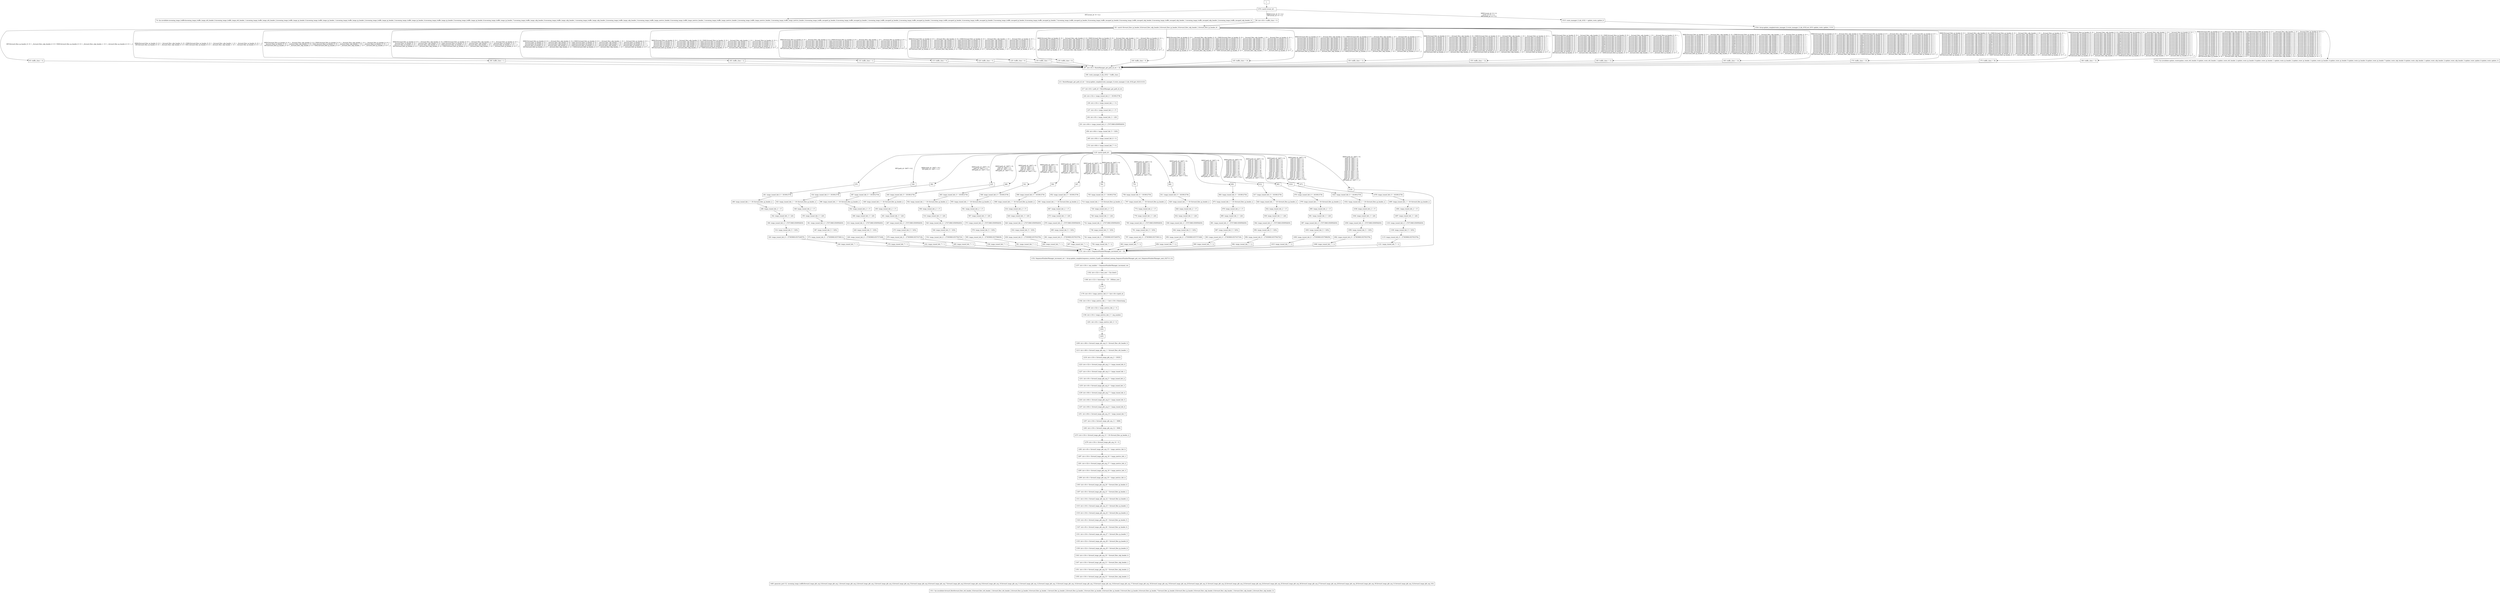 digraph G {
  "1: " [shape=box, ];
  "74: Sys.invalidate.incoming_tango_traffic(incoming_tango_traffic_tango_eth_header_0,incoming_tango_traffic_tango_eth_header_1,incoming_tango_traffic_tango_eth_header_2,incoming_tango_traffic_tango_ip_header_0,incoming_tango_traffic_tango_ip_header_1,incoming_tango_traffic_tango_ip_header_2,incoming_tango_traffic_tango_ip_header_3,incoming_tango_traffic_tango_ip_header_4,incoming_tango_traffic_tango_ip_header_5,incoming_tango_traffic_tango_ip_header_6,incoming_tango_traffic_tango_ip_header_7,incoming_tango_traffic_tango_udp_header_0,incoming_tango_traffic_tango_udp_header_1,incoming_tango_traffic_tango_udp_header_2,incoming_tango_traffic_tango_udp_header_3,incoming_tango_traffic_tango_metrics_header_0,incoming_tango_traffic_tango_metrics_header_1,incoming_tango_traffic_tango_metrics_header_2,incoming_tango_traffic_tango_metrics_header_3,incoming_tango_traffic_tango_metrics_header_4,incoming_tango_traffic_encaped_ip_header_0,incoming_tango_traffic_encaped_ip_header_1,incoming_tango_traffic_encaped_ip_header_2,incoming_tango_traffic_encaped_ip_header_3,incoming_tango_traffic_encaped_ip_header_4,incoming_tango_traffic_encaped_ip_header_5,incoming_tango_traffic_encaped_ip_header_6,incoming_tango_traffic_encaped_ip_header_7,incoming_tango_traffic_encaped_ip_header_8,incoming_tango_traffic_encaped_ip_header_9,incoming_tango_traffic_encaped_udp_header_0,incoming_tango_traffic_encaped_udp_header_1,incoming_tango_traffic_encaped_udp_header_2,incoming_tango_traffic_encaped_udp_header_3);" [
  shape=box, ];
  "80: int<<8>> traffic_class = 0;" [shape=box, ];
  "95: traffic_class = 0;" [shape=box, ];
  "100: traffic_class = 1;" [shape=box, ];
  "105: traffic_class = 2;" [shape=box, ];
  "110: traffic_class = 3;" [shape=box, ];
  "115: traffic_class = 4;" [shape=box, ];
  "120: traffic_class = 5;" [shape=box, ];
  "125: traffic_class = 6;" [shape=box, ];
  "130: traffic_class = 7;" [shape=box, ];
  "135: traffic_class = 8;" [shape=box, ];
  "140: traffic_class = 9;" [shape=box, ];
  "145: traffic_class = 10;" [shape=box, ];
  "150: traffic_class = 11;" [shape=box, ];
  "155: traffic_class = 12;" [shape=box, ];
  "160: traffic_class = 13;" [shape=box, ];
  "165: traffic_class = 14;" [shape=box, ];
  "170: traffic_class = 15;" [shape=box, ];
  "175: traffic_class = 30;" [shape=box, ];
  "180: traffic_class = 31;" [shape=box, ];
  "181: match (forward_flow_ip_header_8,forward_flow_udp_header_0,forward_flow_ip_header_9,forward_flow_udp_header_1,forward_flow_ip_header_6) ...
" [
  shape=box, ];
  "187: int<<8>> RouteManager_get_path_id_ret = 32;" [shape=box, ];
  "190: route_manager_0_idx_4332 = traffic_class;" [shape=box, ];
  "211: RouteManager_get_path_id_ret = Array.update_complex(route_manager_0,route_manager_0_idx_4332,get_4323,0,0,0);" [
  shape=box, ];
  "217: int<<8>> path_id = RouteManager_get_path_id_ret;" [shape=box, ];
  "224: int<<32>> tango_tunnel_hdr_0 = 1610612736;" [shape=box, ];
  "230: int<<16>> tango_tunnel_hdr_1 = 0;" [shape=box, ];
  "237: int<<8>> tango_tunnel_hdr_2 = 17;" [shape=box, ];
  "244: int<<8>> tango_tunnel_hdr_3 = 220;" [shape=box, ];
  "251: int<<64>> tango_tunnel_hdr_4 = 2747196614509592830;" [shape=box, ];
  "258: int<<64>> tango_tunnel_hdr_5 = 3252;" [shape=box, ];
  "265: int<<64>> tango_tunnel_hdr_6 = 0;" [shape=box, ];
  "272: int<<64>> tango_tunnel_hdr_7 = 0;" [shape=box, ];
  "276: " [shape=box, ];
  "281: tango_tunnel_hdr_0 = 1610612736;" [shape=box, ];
  "290: tango_tunnel_hdr_1 = 18+forward_flow_ip_header_2;" [shape=box, ];
  "296: tango_tunnel_hdr_2 = 17;" [shape=box, ];
  "302: tango_tunnel_hdr_3 = 220;" [shape=box, ];
  "308: tango_tunnel_hdr_4 = 2747196614509592830;" [shape=box, ];
  "314: tango_tunnel_hdr_5 = 3252;" [shape=box, ];
  "320: tango_tunnel_hdr_6 = 2739390614537240576;" [shape=box, ];
  "326: tango_tunnel_hdr_7 = 1;" [shape=box, ];
  "329: " [shape=box, ];
  "334: tango_tunnel_hdr_0 = 1610612736;" [shape=box, ];
  "343: tango_tunnel_hdr_1 = 18+forward_flow_ip_header_2;" [shape=box, ];
  "349: tango_tunnel_hdr_2 = 17;" [shape=box, ];
  "355: tango_tunnel_hdr_3 = 220;" [shape=box, ];
  "361: tango_tunnel_hdr_4 = 2747196614509592830;" [shape=box, ];
  "367: tango_tunnel_hdr_5 = 3252;" [shape=box, ];
  "373: tango_tunnel_hdr_6 = 2739390614537306112;" [shape=box, ];
  "379: tango_tunnel_hdr_7 = 1;" [shape=box, ];
  "382: " [shape=box, ];
  "387: tango_tunnel_hdr_0 = 1610612736;" [shape=box, ];
  "396: tango_tunnel_hdr_1 = 18+forward_flow_ip_header_2;" [shape=box, ];
  "402: tango_tunnel_hdr_2 = 17;" [shape=box, ];
  "408: tango_tunnel_hdr_3 = 220;" [shape=box, ];
  "414: tango_tunnel_hdr_4 = 2747196614509592830;" [shape=box, ];
  "420: tango_tunnel_hdr_5 = 3252;" [shape=box, ];
  "426: tango_tunnel_hdr_6 = 2739390614537371648;" [shape=box, ];
  "432: tango_tunnel_hdr_7 = 1;" [shape=box, ];
  "435: " [shape=box, ];
  "440: tango_tunnel_hdr_0 = 1610612736;" [shape=box, ];
  "449: tango_tunnel_hdr_1 = 18+forward_flow_ip_header_2;" [shape=box, ];
  "455: tango_tunnel_hdr_2 = 17;" [shape=box, ];
  "461: tango_tunnel_hdr_3 = 220;" [shape=box, ];
  "467: tango_tunnel_hdr_4 = 2747196614509592830;" [shape=box, ];
  "473: tango_tunnel_hdr_5 = 3252;" [shape=box, ];
  "479: tango_tunnel_hdr_6 = 2739390614537437184;" [shape=box, ];
  "485: tango_tunnel_hdr_7 = 1;" [shape=box, ];
  "488: " [shape=box, ];
  "493: tango_tunnel_hdr_0 = 1610612736;" [shape=box, ];
  "502: tango_tunnel_hdr_1 = 18+forward_flow_ip_header_2;" [shape=box, ];
  "508: tango_tunnel_hdr_2 = 17;" [shape=box, ];
  "514: tango_tunnel_hdr_3 = 220;" [shape=box, ];
  "520: tango_tunnel_hdr_4 = 2747196614509592830;" [shape=box, ];
  "526: tango_tunnel_hdr_5 = 3252;" [shape=box, ];
  "532: tango_tunnel_hdr_6 = 2739390614537502720;" [shape=box, ];
  "538: tango_tunnel_hdr_7 = 1;" [shape=box, ];
  "541: " [shape=box, ];
  "546: tango_tunnel_hdr_0 = 1610612736;" [shape=box, ];
  "555: tango_tunnel_hdr_1 = 18+forward_flow_ip_header_2;" [shape=box, ];
  "561: tango_tunnel_hdr_2 = 17;" [shape=box, ];
  "567: tango_tunnel_hdr_3 = 220;" [shape=box, ];
  "573: tango_tunnel_hdr_4 = 2747196614509592830;" [shape=box, ];
  "579: tango_tunnel_hdr_5 = 3252;" [shape=box, ];
  "585: tango_tunnel_hdr_6 = 2739390614537568256;" [shape=box, ];
  "591: tango_tunnel_hdr_7 = 1;" [shape=box, ];
  "594: " [shape=box, ];
  "599: tango_tunnel_hdr_0 = 1610612736;" [shape=box, ];
  "608: tango_tunnel_hdr_1 = 18+forward_flow_ip_header_2;" [shape=box, ];
  "614: tango_tunnel_hdr_2 = 17;" [shape=box, ];
  "620: tango_tunnel_hdr_3 = 220;" [shape=box, ];
  "626: tango_tunnel_hdr_4 = 2747196614509592830;" [shape=box, ];
  "632: tango_tunnel_hdr_5 = 3252;" [shape=box, ];
  "638: tango_tunnel_hdr_6 = 2739390614537633792;" [shape=box, ];
  "644: tango_tunnel_hdr_7 = 1;" [shape=box, ];
  "647: " [shape=box, ];
  "652: tango_tunnel_hdr_0 = 1610612736;" [shape=box, ];
  "661: tango_tunnel_hdr_1 = 18+forward_flow_ip_header_2;" [shape=box, ];
  "667: tango_tunnel_hdr_2 = 17;" [shape=box, ];
  "673: tango_tunnel_hdr_3 = 220;" [shape=box, ];
  "679: tango_tunnel_hdr_4 = 2747196614509592830;" [shape=box, ];
  "685: tango_tunnel_hdr_5 = 3252;" [shape=box, ];
  "691: tango_tunnel_hdr_6 = 2739390614537633792;" [shape=box, ];
  "697: tango_tunnel_hdr_7 = 1;" [shape=box, ];
  "700: " [shape=box, ];
  "705: tango_tunnel_hdr_0 = 1610612736;" [shape=box, ];
  "714: tango_tunnel_hdr_1 = 18+forward_flow_ip_header_2;" [shape=box, ];
  "720: tango_tunnel_hdr_2 = 17;" [shape=box, ];
  "726: tango_tunnel_hdr_3 = 220;" [shape=box, ];
  "732: tango_tunnel_hdr_4 = 2747196614509592830;" [shape=box, ];
  "738: tango_tunnel_hdr_5 = 3252;" [shape=box, ];
  "744: tango_tunnel_hdr_6 = 2739390614537240576;" [shape=box, ];
  "750: tango_tunnel_hdr_7 = 2;" [shape=box, ];
  "753: " [shape=box, ];
  "758: tango_tunnel_hdr_0 = 1610612736;" [shape=box, ];
  "767: tango_tunnel_hdr_1 = 18+forward_flow_ip_header_2;" [shape=box, ];
  "773: tango_tunnel_hdr_2 = 17;" [shape=box, ];
  "779: tango_tunnel_hdr_3 = 220;" [shape=box, ];
  "785: tango_tunnel_hdr_4 = 2747196614509592830;" [shape=box, ];
  "791: tango_tunnel_hdr_5 = 3252;" [shape=box, ];
  "797: tango_tunnel_hdr_6 = 2739390614537306112;" [shape=box, ];
  "803: tango_tunnel_hdr_7 = 2;" [shape=box, ];
  "806: " [shape=box, ];
  "811: tango_tunnel_hdr_0 = 1610612736;" [shape=box, ];
  "820: tango_tunnel_hdr_1 = 18+forward_flow_ip_header_2;" [shape=box, ];
  "826: tango_tunnel_hdr_2 = 17;" [shape=box, ];
  "832: tango_tunnel_hdr_3 = 220;" [shape=box, ];
  "838: tango_tunnel_hdr_4 = 2747196614509592830;" [shape=box, ];
  "844: tango_tunnel_hdr_5 = 3252;" [shape=box, ];
  "850: tango_tunnel_hdr_6 = 2739390614537371648;" [shape=box, ];
  "856: tango_tunnel_hdr_7 = 2;" [shape=box, ];
  "859: " [shape=box, ];
  "864: tango_tunnel_hdr_0 = 1610612736;" [shape=box, ];
  "873: tango_tunnel_hdr_1 = 18+forward_flow_ip_header_2;" [shape=box, ];
  "879: tango_tunnel_hdr_2 = 17;" [shape=box, ];
  "885: tango_tunnel_hdr_3 = 220;" [shape=box, ];
  "891: tango_tunnel_hdr_4 = 2747196614509592830;" [shape=box, ];
  "897: tango_tunnel_hdr_5 = 3252;" [shape=box, ];
  "903: tango_tunnel_hdr_6 = 2739390614537437184;" [shape=box, ];
  "909: tango_tunnel_hdr_7 = 2;" [shape=box, ];
  "912: " [shape=box, ];
  "917: tango_tunnel_hdr_0 = 1610612736;" [shape=box, ];
  "926: tango_tunnel_hdr_1 = 18+forward_flow_ip_header_2;" [shape=box, ];
  "932: tango_tunnel_hdr_2 = 17;" [shape=box, ];
  "938: tango_tunnel_hdr_3 = 220;" [shape=box, ];
  "944: tango_tunnel_hdr_4 = 2747196614509592830;" [shape=box, ];
  "950: tango_tunnel_hdr_5 = 3252;" [shape=box, ];
  "956: tango_tunnel_hdr_6 = 2739390614537502720;" [shape=box, ];
  "962: tango_tunnel_hdr_7 = 2;" [shape=box, ];
  "965: " [shape=box, ];
  "970: tango_tunnel_hdr_0 = 1610612736;" [shape=box, ];
  "979: tango_tunnel_hdr_1 = 18+forward_flow_ip_header_2;" [shape=box, ];
  "985: tango_tunnel_hdr_2 = 17;" [shape=box, ];
  "991: tango_tunnel_hdr_3 = 220;" [shape=box, ];
  "997: tango_tunnel_hdr_4 = 2747196614509592830;" [shape=box, ];
  "1003: tango_tunnel_hdr_5 = 3252;" [shape=box, ];
  "1009: tango_tunnel_hdr_6 = 2739390614537568256;" [shape=box, ];
  "1015: tango_tunnel_hdr_7 = 2;" [shape=box, ];
  "1018: " [shape=box, ];
  "1023: tango_tunnel_hdr_0 = 1610612736;" [shape=box, ];
  "1032: tango_tunnel_hdr_1 = 18+forward_flow_ip_header_2;" [shape=box, ];
  "1038: tango_tunnel_hdr_2 = 17;" [shape=box, ];
  "1044: tango_tunnel_hdr_3 = 220;" [shape=box, ];
  "1050: tango_tunnel_hdr_4 = 2747196614509592830;" [shape=box, ];
  "1056: tango_tunnel_hdr_5 = 3252;" [shape=box, ];
  "1062: tango_tunnel_hdr_6 = 2739390614537633792;" [shape=box, ];
  "1068: tango_tunnel_hdr_7 = 2;" [shape=box, ];
  "1071: " [shape=box, ];
  "1076: tango_tunnel_hdr_0 = 1610612736;" [shape=box, ];
  "1085: tango_tunnel_hdr_1 = 18+forward_flow_ip_header_2;" [shape=box, ];
  "1091: tango_tunnel_hdr_2 = 17;" [shape=box, ];
  "1097: tango_tunnel_hdr_3 = 220;" [shape=box, ];
  "1103: tango_tunnel_hdr_4 = 2747196614509592830;" [shape=box, ];
  "1109: tango_tunnel_hdr_5 = 3252;" [shape=box, ];
  "1115: tango_tunnel_hdr_6 = 2739390614537633792;" [shape=box, ];
  "1121: tango_tunnel_hdr_7 = 2;" [shape=box, ];
  "1124: " [shape=box, ];
  "1125: match (path_id) ...
" [shape=box, ];
  "1131: int<<16>> SequenceNumberManager_increment_ret = 32;" [shape=box, ];
  "1152: SequenceNumberManager_increment_ret = Array.update_complex(sequence_counters_0,path_id,combined_memop_SequenceNumberManager_get_curr_SequenceNumberManager_next_4327,0,1,0);" [
  shape=box, ];
  "1157: int<<16>> seq_number = SequenceNumberManager_increment_ret;" [
  shape=box, ];
  "1162: int<<32>> time_now = Sys.time();" [shape=box, ];
  "1168: int<<12>> timestamp = [31 : 20]time_now;" [shape=box, ];
  "1170: " [shape=box, ];
  "1176: int<<8>> tango_metrics_hdr_0 = (int<<8>>)path_id;" [shape=box, ];
  "1182: int<<16>> tango_metrics_hdr_1 = (int<<16>>)timestamp;" [shape=box, ];
  "1189: int<<32>> tango_metrics_hdr_2 = 0;" [shape=box, ];
  "1194: int<<16>> tango_metrics_hdr_3 = seq_number;" [shape=box, ];
  "1201: int<<8>> tango_metrics_hdr_4 = 0;" [shape=box, ];
  "1204: " [shape=box, ];
  "1205: " [shape=box, ];
  "1209: int<<48>> forward_tango_pkt_arg_0 = forward_flow_eth_header_0;" [
  shape=box, ];
  "1213: int<<48>> forward_tango_pkt_arg_1 = forward_flow_eth_header_1;" [
  shape=box, ];
  "1219: int<<16>> forward_tango_pkt_arg_2 = 34525;" [shape=box, ];
  "1223: int<<32>> forward_tango_pkt_arg_3 = tango_tunnel_hdr_0;" [shape=box, ];
  "1227: int<<16>> forward_tango_pkt_arg_4 = tango_tunnel_hdr_1;" [shape=box, ];
  "1231: int<<8>> forward_tango_pkt_arg_5 = tango_tunnel_hdr_2;" [shape=box, ];
  "1235: int<<8>> forward_tango_pkt_arg_6 = tango_tunnel_hdr_3;" [shape=box, ];
  "1239: int<<64>> forward_tango_pkt_arg_7 = tango_tunnel_hdr_4;" [shape=box, ];
  "1243: int<<64>> forward_tango_pkt_arg_8 = tango_tunnel_hdr_5;" [shape=box, ];
  "1247: int<<64>> forward_tango_pkt_arg_9 = tango_tunnel_hdr_6;" [shape=box, ];
  "1251: int<<64>> forward_tango_pkt_arg_10 = tango_tunnel_hdr_7;" [shape=box,
                                                                    ];
  "1257: int<<16>> forward_tango_pkt_arg_11 = 8080;" [shape=box, ];
  "1263: int<<16>> forward_tango_pkt_arg_12 = 8080;" [shape=box, ];
  "1273: int<<16>> forward_tango_pkt_arg_13 = 18+forward_flow_ip_header_2;" [
  shape=box, ];
  "1279: int<<16>> forward_tango_pkt_arg_14 = 0;" [shape=box, ];
  "1283: int<<8>> forward_tango_pkt_arg_15 = tango_metrics_hdr_0;" [shape=box,
                                                                    ];
  "1287: int<<16>> forward_tango_pkt_arg_16 = tango_metrics_hdr_1;" [
  shape=box, ];
  "1291: int<<32>> forward_tango_pkt_arg_17 = tango_metrics_hdr_2;" [
  shape=box, ];
  "1295: int<<16>> forward_tango_pkt_arg_18 = tango_metrics_hdr_3;" [
  shape=box, ];
  "1299: int<<8>> forward_tango_pkt_arg_19 = tango_metrics_hdr_4;" [shape=box,
                                                                    ];
  "1303: int<<8>> forward_tango_pkt_arg_20 = forward_flow_ip_header_0;" [
  shape=box, ];
  "1307: int<<8>> forward_tango_pkt_arg_21 = forward_flow_ip_header_1;" [
  shape=box, ];
  "1311: int<<16>> forward_tango_pkt_arg_22 = forward_flow_ip_header_2;" [
  shape=box, ];
  "1315: int<<16>> forward_tango_pkt_arg_23 = forward_flow_ip_header_3;" [
  shape=box, ];
  "1319: int<<16>> forward_tango_pkt_arg_24 = forward_flow_ip_header_4;" [
  shape=box, ];
  "1323: int<<8>> forward_tango_pkt_arg_25 = forward_flow_ip_header_5;" [
  shape=box, ];
  "1327: int<<8>> forward_tango_pkt_arg_26 = forward_flow_ip_header_6;" [
  shape=box, ];
  "1331: int<<16>> forward_tango_pkt_arg_27 = forward_flow_ip_header_7;" [
  shape=box, ];
  "1335: int<<32>> forward_tango_pkt_arg_28 = forward_flow_ip_header_8;" [
  shape=box, ];
  "1339: int<<32>> forward_tango_pkt_arg_29 = forward_flow_ip_header_9;" [
  shape=box, ];
  "1343: int<<16>> forward_tango_pkt_arg_30 = forward_flow_udp_header_0;" [
  shape=box, ];
  "1347: int<<16>> forward_tango_pkt_arg_31 = forward_flow_udp_header_1;" [
  shape=box, ];
  "1351: int<<16>> forward_tango_pkt_arg_32 = forward_flow_udp_header_2;" [
  shape=box, ];
  "1355: int<<16>> forward_tango_pkt_arg_33 = forward_flow_udp_header_3;" [
  shape=box, ];
  "1465: generate_port (12, incoming_tango_traffic(forward_tango_pkt_arg_0,forward_tango_pkt_arg_1,forward_tango_pkt_arg_2,forward_tango_pkt_arg_3,forward_tango_pkt_arg_4,forward_tango_pkt_arg_5,forward_tango_pkt_arg_6,forward_tango_pkt_arg_7,forward_tango_pkt_arg_8,forward_tango_pkt_arg_9,forward_tango_pkt_arg_10,forward_tango_pkt_arg_11,forward_tango_pkt_arg_12,forward_tango_pkt_arg_13,forward_tango_pkt_arg_14,forward_tango_pkt_arg_15,forward_tango_pkt_arg_16,forward_tango_pkt_arg_17,forward_tango_pkt_arg_18,forward_tango_pkt_arg_19,forward_tango_pkt_arg_20,forward_tango_pkt_arg_21,forward_tango_pkt_arg_22,forward_tango_pkt_arg_23,forward_tango_pkt_arg_24,forward_tango_pkt_arg_25,forward_tango_pkt_arg_26,forward_tango_pkt_arg_27,forward_tango_pkt_arg_28,forward_tango_pkt_arg_29,forward_tango_pkt_arg_30,forward_tango_pkt_arg_31,forward_tango_pkt_arg_32,forward_tango_pkt_arg_33));" [
  shape=box, ];
  "1511: Sys.invalidate.forward_flow(forward_flow_eth_header_0,forward_flow_eth_header_1,forward_flow_eth_header_2,forward_flow_ip_header_0,forward_flow_ip_header_1,forward_flow_ip_header_2,forward_flow_ip_header_3,forward_flow_ip_header_4,forward_flow_ip_header_5,forward_flow_ip_header_6,forward_flow_ip_header_7,forward_flow_ip_header_8,forward_flow_ip_header_9,forward_flow_udp_header_0,forward_flow_udp_header_1,forward_flow_udp_header_2,forward_flow_udp_header_3);" [
  shape=box, ];
  "1515: route_manager_0_idx_4332 = update_route_update_0;" [shape=box, ];
  "1534: Array.update_complex(route_manager_0,route_manager_0_idx_4332,set_4331,update_route_update_1,0,0);" [
  shape=box, ];
  "1572: Sys.invalidate.update_route(update_route_eth_header_0,update_route_eth_header_1,update_route_eth_header_2,update_route_ip_header_0,update_route_ip_header_1,update_route_ip_header_2,update_route_ip_header_3,update_route_ip_header_4,update_route_ip_header_5,update_route_ip_header_6,update_route_ip_header_7,update_route_udp_header_0,update_route_udp_header_1,update_route_udp_header_2,update_route_udp_header_3,update_route_update_0,update_route_update_1);" [
  shape=box, ];
  "1574: match (event_id) ...
" [shape=box, ];
  
  
  "1: " -> "1574: match (event_id) ...
" [label="", ];
  "80: int<<8>> traffic_class = 0;" -> "181: match (forward_flow_ip_header_8,forward_flow_udp_header_0,forward_flow_ip_header_9,forward_flow_udp_header_1,forward_flow_ip_header_6) ...
" [
  label="", ];
  "95: traffic_class = 0;" -> "187: int<<8>> RouteManager_get_path_id_ret = 32;" [
  label="", ];
  "100: traffic_class = 1;" -> "187: int<<8>> RouteManager_get_path_id_ret = 32;" [
  label="", ];
  "105: traffic_class = 2;" -> "187: int<<8>> RouteManager_get_path_id_ret = 32;" [
  label="", ];
  "110: traffic_class = 3;" -> "187: int<<8>> RouteManager_get_path_id_ret = 32;" [
  label="", ];
  "115: traffic_class = 4;" -> "187: int<<8>> RouteManager_get_path_id_ret = 32;" [
  label="", ];
  "120: traffic_class = 5;" -> "187: int<<8>> RouteManager_get_path_id_ret = 32;" [
  label="", ];
  "125: traffic_class = 6;" -> "187: int<<8>> RouteManager_get_path_id_ret = 32;" [
  label="", ];
  "130: traffic_class = 7;" -> "187: int<<8>> RouteManager_get_path_id_ret = 32;" [
  label="", ];
  "135: traffic_class = 8;" -> "187: int<<8>> RouteManager_get_path_id_ret = 32;" [
  label="", ];
  "140: traffic_class = 9;" -> "187: int<<8>> RouteManager_get_path_id_ret = 32;" [
  label="", ];
  "145: traffic_class = 10;" -> "187: int<<8>> RouteManager_get_path_id_ret = 32;" [
  label="", ];
  "150: traffic_class = 11;" -> "187: int<<8>> RouteManager_get_path_id_ret = 32;" [
  label="", ];
  "155: traffic_class = 12;" -> "187: int<<8>> RouteManager_get_path_id_ret = 32;" [
  label="", ];
  "160: traffic_class = 13;" -> "187: int<<8>> RouteManager_get_path_id_ret = 32;" [
  label="", ];
  "165: traffic_class = 14;" -> "187: int<<8>> RouteManager_get_path_id_ret = 32;" [
  label="", ];
  "170: traffic_class = 15;" -> "187: int<<8>> RouteManager_get_path_id_ret = 32;" [
  label="", ];
  "175: traffic_class = 30;" -> "187: int<<8>> RouteManager_get_path_id_ret = 32;" [
  label="", ];
  "180: traffic_class = 31;" -> "187: int<<8>> RouteManager_get_path_id_ret = 32;" [
  label="", ];
  "181: match (forward_flow_ip_header_8,forward_flow_udp_header_0,forward_flow_ip_header_9,forward_flow_udp_header_1,forward_flow_ip_header_6) ...
" -> "95: traffic_class = 0;" [
  label="HIT{forward_flow_ip_header_8~0==_,forward_flow_udp_header_0~0==5000,forward_flow_ip_header_9~0==_,forward_flow_udp_header_1~0==_,forward_flow_ip_header_6~0==_;}",
  ];
  "181: match (forward_flow_ip_header_8,forward_flow_udp_header_0,forward_flow_ip_header_9,forward_flow_udp_header_1,forward_flow_ip_header_6) ...
" -> "100: traffic_class = 1;" [
  label="MISS{forward_flow_ip_header_8~0==_,forward_flow_udp_header_0~0==5000,forward_flow_ip_header_9~0==_,forward_flow_udp_header_1~0==_,forward_flow_ip_header_6~0==_;}
HIT{forward_flow_ip_header_8~0==_,forward_flow_udp_header_0~0==5001,forward_flow_ip_header_9~0==_,forward_flow_udp_header_1~0==_,forward_flow_ip_header_6~0==_;}",
  ];
  "181: match (forward_flow_ip_header_8,forward_flow_udp_header_0,forward_flow_ip_header_9,forward_flow_udp_header_1,forward_flow_ip_header_6) ...
" -> "105: traffic_class = 2;" [
  label="MISS{forward_flow_ip_header_8~0==_,forward_flow_udp_header_0~0==5000,forward_flow_ip_header_9~0==_,forward_flow_udp_header_1~0==_,forward_flow_ip_header_6~0==_;
forward_flow_ip_header_8~0==_,forward_flow_udp_header_0~0==5001,forward_flow_ip_header_9~0==_,forward_flow_udp_header_1~0==_,forward_flow_ip_header_6~0==_;}
HIT{forward_flow_ip_header_8~0==_,forward_flow_udp_header_0~0==5002,forward_flow_ip_header_9~0==_,forward_flow_udp_header_1~0==_,forward_flow_ip_header_6~0==_;}",
  ];
  "181: match (forward_flow_ip_header_8,forward_flow_udp_header_0,forward_flow_ip_header_9,forward_flow_udp_header_1,forward_flow_ip_header_6) ...
" -> "110: traffic_class = 3;" [
  label="MISS{forward_flow_ip_header_8~0==_,forward_flow_udp_header_0~0==5000,forward_flow_ip_header_9~0==_,forward_flow_udp_header_1~0==_,forward_flow_ip_header_6~0==_;
forward_flow_ip_header_8~0==_,forward_flow_udp_header_0~0==5001,forward_flow_ip_header_9~0==_,forward_flow_udp_header_1~0==_,forward_flow_ip_header_6~0==_;
forward_flow_ip_header_8~0==_,forward_flow_udp_header_0~0==5002,forward_flow_ip_header_9~0==_,forward_flow_udp_header_1~0==_,forward_flow_ip_header_6~0==_;}
HIT{forward_flow_ip_header_8~0==_,forward_flow_udp_header_0~0==5003,forward_flow_ip_header_9~0==_,forward_flow_udp_header_1~0==_,forward_flow_ip_header_6~0==_;}",
  ];
  "181: match (forward_flow_ip_header_8,forward_flow_udp_header_0,forward_flow_ip_header_9,forward_flow_udp_header_1,forward_flow_ip_header_6) ...
" -> "115: traffic_class = 4;" [
  label="MISS{forward_flow_ip_header_8~0==_,forward_flow_udp_header_0~0==5000,forward_flow_ip_header_9~0==_,forward_flow_udp_header_1~0==_,forward_flow_ip_header_6~0==_;
forward_flow_ip_header_8~0==_,forward_flow_udp_header_0~0==5001,forward_flow_ip_header_9~0==_,forward_flow_udp_header_1~0==_,forward_flow_ip_header_6~0==_;
forward_flow_ip_header_8~0==_,forward_flow_udp_header_0~0==5002,forward_flow_ip_header_9~0==_,forward_flow_udp_header_1~0==_,forward_flow_ip_header_6~0==_;
forward_flow_ip_header_8~0==_,forward_flow_udp_header_0~0==5003,forward_flow_ip_header_9~0==_,forward_flow_udp_header_1~0==_,forward_flow_ip_header_6~0==_;}
HIT{forward_flow_ip_header_8~0==_,forward_flow_udp_header_0~0==5004,forward_flow_ip_header_9~0==_,forward_flow_udp_header_1~0==_,forward_flow_ip_header_6~0==_;}",
  ];
  "181: match (forward_flow_ip_header_8,forward_flow_udp_header_0,forward_flow_ip_header_9,forward_flow_udp_header_1,forward_flow_ip_header_6) ...
" -> "120: traffic_class = 5;" [
  label="MISS{forward_flow_ip_header_8~0==_,forward_flow_udp_header_0~0==5000,forward_flow_ip_header_9~0==_,forward_flow_udp_header_1~0==_,forward_flow_ip_header_6~0==_;
forward_flow_ip_header_8~0==_,forward_flow_udp_header_0~0==5001,forward_flow_ip_header_9~0==_,forward_flow_udp_header_1~0==_,forward_flow_ip_header_6~0==_;
forward_flow_ip_header_8~0==_,forward_flow_udp_header_0~0==5002,forward_flow_ip_header_9~0==_,forward_flow_udp_header_1~0==_,forward_flow_ip_header_6~0==_;
forward_flow_ip_header_8~0==_,forward_flow_udp_header_0~0==5003,forward_flow_ip_header_9~0==_,forward_flow_udp_header_1~0==_,forward_flow_ip_header_6~0==_;
forward_flow_ip_header_8~0==_,forward_flow_udp_header_0~0==5004,forward_flow_ip_header_9~0==_,forward_flow_udp_header_1~0==_,forward_flow_ip_header_6~0==_;}
HIT{forward_flow_ip_header_8~0==_,forward_flow_udp_header_0~0==5005,forward_flow_ip_header_9~0==_,forward_flow_udp_header_1~0==_,forward_flow_ip_header_6~0==_;}",
  ];
  "181: match (forward_flow_ip_header_8,forward_flow_udp_header_0,forward_flow_ip_header_9,forward_flow_udp_header_1,forward_flow_ip_header_6) ...
" -> "125: traffic_class = 6;" [
  label="MISS{forward_flow_ip_header_8~0==_,forward_flow_udp_header_0~0==5000,forward_flow_ip_header_9~0==_,forward_flow_udp_header_1~0==_,forward_flow_ip_header_6~0==_;
forward_flow_ip_header_8~0==_,forward_flow_udp_header_0~0==5001,forward_flow_ip_header_9~0==_,forward_flow_udp_header_1~0==_,forward_flow_ip_header_6~0==_;
forward_flow_ip_header_8~0==_,forward_flow_udp_header_0~0==5002,forward_flow_ip_header_9~0==_,forward_flow_udp_header_1~0==_,forward_flow_ip_header_6~0==_;
forward_flow_ip_header_8~0==_,forward_flow_udp_header_0~0==5003,forward_flow_ip_header_9~0==_,forward_flow_udp_header_1~0==_,forward_flow_ip_header_6~0==_;
forward_flow_ip_header_8~0==_,forward_flow_udp_header_0~0==5004,forward_flow_ip_header_9~0==_,forward_flow_udp_header_1~0==_,forward_flow_ip_header_6~0==_;
forward_flow_ip_header_8~0==_,forward_flow_udp_header_0~0==5005,forward_flow_ip_header_9~0==_,forward_flow_udp_header_1~0==_,forward_flow_ip_header_6~0==_;}
HIT{forward_flow_ip_header_8~0==_,forward_flow_udp_header_0~0==5006,forward_flow_ip_header_9~0==_,forward_flow_udp_header_1~0==_,forward_flow_ip_header_6~0==_;}",
  ];
  "181: match (forward_flow_ip_header_8,forward_flow_udp_header_0,forward_flow_ip_header_9,forward_flow_udp_header_1,forward_flow_ip_header_6) ...
" -> "130: traffic_class = 7;" [
  label="MISS{forward_flow_ip_header_8~0==_,forward_flow_udp_header_0~0==5000,forward_flow_ip_header_9~0==_,forward_flow_udp_header_1~0==_,forward_flow_ip_header_6~0==_;
forward_flow_ip_header_8~0==_,forward_flow_udp_header_0~0==5001,forward_flow_ip_header_9~0==_,forward_flow_udp_header_1~0==_,forward_flow_ip_header_6~0==_;
forward_flow_ip_header_8~0==_,forward_flow_udp_header_0~0==5002,forward_flow_ip_header_9~0==_,forward_flow_udp_header_1~0==_,forward_flow_ip_header_6~0==_;
forward_flow_ip_header_8~0==_,forward_flow_udp_header_0~0==5003,forward_flow_ip_header_9~0==_,forward_flow_udp_header_1~0==_,forward_flow_ip_header_6~0==_;
forward_flow_ip_header_8~0==_,forward_flow_udp_header_0~0==5004,forward_flow_ip_header_9~0==_,forward_flow_udp_header_1~0==_,forward_flow_ip_header_6~0==_;
forward_flow_ip_header_8~0==_,forward_flow_udp_header_0~0==5005,forward_flow_ip_header_9~0==_,forward_flow_udp_header_1~0==_,forward_flow_ip_header_6~0==_;
forward_flow_ip_header_8~0==_,forward_flow_udp_header_0~0==5006,forward_flow_ip_header_9~0==_,forward_flow_udp_header_1~0==_,forward_flow_ip_header_6~0==_;}
HIT{forward_flow_ip_header_8~0==_,forward_flow_udp_header_0~0==5007,forward_flow_ip_header_9~0==_,forward_flow_udp_header_1~0==_,forward_flow_ip_header_6~0==_;}",
  ];
  "181: match (forward_flow_ip_header_8,forward_flow_udp_header_0,forward_flow_ip_header_9,forward_flow_udp_header_1,forward_flow_ip_header_6) ...
" -> "135: traffic_class = 8;" [
  label="MISS{forward_flow_ip_header_8~0==_,forward_flow_udp_header_0~0==5000,forward_flow_ip_header_9~0==_,forward_flow_udp_header_1~0==_,forward_flow_ip_header_6~0==_;
forward_flow_ip_header_8~0==_,forward_flow_udp_header_0~0==5001,forward_flow_ip_header_9~0==_,forward_flow_udp_header_1~0==_,forward_flow_ip_header_6~0==_;
forward_flow_ip_header_8~0==_,forward_flow_udp_header_0~0==5002,forward_flow_ip_header_9~0==_,forward_flow_udp_header_1~0==_,forward_flow_ip_header_6~0==_;
forward_flow_ip_header_8~0==_,forward_flow_udp_header_0~0==5003,forward_flow_ip_header_9~0==_,forward_flow_udp_header_1~0==_,forward_flow_ip_header_6~0==_;
forward_flow_ip_header_8~0==_,forward_flow_udp_header_0~0==5004,forward_flow_ip_header_9~0==_,forward_flow_udp_header_1~0==_,forward_flow_ip_header_6~0==_;
forward_flow_ip_header_8~0==_,forward_flow_udp_header_0~0==5005,forward_flow_ip_header_9~0==_,forward_flow_udp_header_1~0==_,forward_flow_ip_header_6~0==_;
forward_flow_ip_header_8~0==_,forward_flow_udp_header_0~0==5006,forward_flow_ip_header_9~0==_,forward_flow_udp_header_1~0==_,forward_flow_ip_header_6~0==_;
forward_flow_ip_header_8~0==_,forward_flow_udp_header_0~0==5007,forward_flow_ip_header_9~0==_,forward_flow_udp_header_1~0==_,forward_flow_ip_header_6~0==_;}
HIT{forward_flow_ip_header_8~0==_,forward_flow_udp_header_0~0==6000,forward_flow_ip_header_9~0==_,forward_flow_udp_header_1~0==_,forward_flow_ip_header_6~0==_;}",
  ];
  "181: match (forward_flow_ip_header_8,forward_flow_udp_header_0,forward_flow_ip_header_9,forward_flow_udp_header_1,forward_flow_ip_header_6) ...
" -> "140: traffic_class = 9;" [
  label="MISS{forward_flow_ip_header_8~0==_,forward_flow_udp_header_0~0==5000,forward_flow_ip_header_9~0==_,forward_flow_udp_header_1~0==_,forward_flow_ip_header_6~0==_;
forward_flow_ip_header_8~0==_,forward_flow_udp_header_0~0==5001,forward_flow_ip_header_9~0==_,forward_flow_udp_header_1~0==_,forward_flow_ip_header_6~0==_;
forward_flow_ip_header_8~0==_,forward_flow_udp_header_0~0==5002,forward_flow_ip_header_9~0==_,forward_flow_udp_header_1~0==_,forward_flow_ip_header_6~0==_;
forward_flow_ip_header_8~0==_,forward_flow_udp_header_0~0==5003,forward_flow_ip_header_9~0==_,forward_flow_udp_header_1~0==_,forward_flow_ip_header_6~0==_;
forward_flow_ip_header_8~0==_,forward_flow_udp_header_0~0==5004,forward_flow_ip_header_9~0==_,forward_flow_udp_header_1~0==_,forward_flow_ip_header_6~0==_;
forward_flow_ip_header_8~0==_,forward_flow_udp_header_0~0==5005,forward_flow_ip_header_9~0==_,forward_flow_udp_header_1~0==_,forward_flow_ip_header_6~0==_;
forward_flow_ip_header_8~0==_,forward_flow_udp_header_0~0==5006,forward_flow_ip_header_9~0==_,forward_flow_udp_header_1~0==_,forward_flow_ip_header_6~0==_;
forward_flow_ip_header_8~0==_,forward_flow_udp_header_0~0==5007,forward_flow_ip_header_9~0==_,forward_flow_udp_header_1~0==_,forward_flow_ip_header_6~0==_;
forward_flow_ip_header_8~0==_,forward_flow_udp_header_0~0==6000,forward_flow_ip_header_9~0==_,forward_flow_udp_header_1~0==_,forward_flow_ip_header_6~0==_;}
HIT{forward_flow_ip_header_8~0==_,forward_flow_udp_header_0~0==6001,forward_flow_ip_header_9~0==_,forward_flow_udp_header_1~0==_,forward_flow_ip_header_6~0==_;}",
  ];
  "181: match (forward_flow_ip_header_8,forward_flow_udp_header_0,forward_flow_ip_header_9,forward_flow_udp_header_1,forward_flow_ip_header_6) ...
" -> "145: traffic_class = 10;" [
  label="MISS{forward_flow_ip_header_8~0==_,forward_flow_udp_header_0~0==5000,forward_flow_ip_header_9~0==_,forward_flow_udp_header_1~0==_,forward_flow_ip_header_6~0==_;
forward_flow_ip_header_8~0==_,forward_flow_udp_header_0~0==5001,forward_flow_ip_header_9~0==_,forward_flow_udp_header_1~0==_,forward_flow_ip_header_6~0==_;
forward_flow_ip_header_8~0==_,forward_flow_udp_header_0~0==5002,forward_flow_ip_header_9~0==_,forward_flow_udp_header_1~0==_,forward_flow_ip_header_6~0==_;
forward_flow_ip_header_8~0==_,forward_flow_udp_header_0~0==5003,forward_flow_ip_header_9~0==_,forward_flow_udp_header_1~0==_,forward_flow_ip_header_6~0==_;
forward_flow_ip_header_8~0==_,forward_flow_udp_header_0~0==5004,forward_flow_ip_header_9~0==_,forward_flow_udp_header_1~0==_,forward_flow_ip_header_6~0==_;
forward_flow_ip_header_8~0==_,forward_flow_udp_header_0~0==5005,forward_flow_ip_header_9~0==_,forward_flow_udp_header_1~0==_,forward_flow_ip_header_6~0==_;
forward_flow_ip_header_8~0==_,forward_flow_udp_header_0~0==5006,forward_flow_ip_header_9~0==_,forward_flow_udp_header_1~0==_,forward_flow_ip_header_6~0==_;
forward_flow_ip_header_8~0==_,forward_flow_udp_header_0~0==5007,forward_flow_ip_header_9~0==_,forward_flow_udp_header_1~0==_,forward_flow_ip_header_6~0==_;
forward_flow_ip_header_8~0==_,forward_flow_udp_header_0~0==6000,forward_flow_ip_header_9~0==_,forward_flow_udp_header_1~0==_,forward_flow_ip_header_6~0==_;
forward_flow_ip_header_8~0==_,forward_flow_udp_header_0~0==6001,forward_flow_ip_header_9~0==_,forward_flow_udp_header_1~0==_,forward_flow_ip_header_6~0==_;}
HIT{forward_flow_ip_header_8~0==_,forward_flow_udp_header_0~0==6002,forward_flow_ip_header_9~0==_,forward_flow_udp_header_1~0==_,forward_flow_ip_header_6~0==_;}",
  ];
  "181: match (forward_flow_ip_header_8,forward_flow_udp_header_0,forward_flow_ip_header_9,forward_flow_udp_header_1,forward_flow_ip_header_6) ...
" -> "150: traffic_class = 11;" [
  label="MISS{forward_flow_ip_header_8~0==_,forward_flow_udp_header_0~0==5000,forward_flow_ip_header_9~0==_,forward_flow_udp_header_1~0==_,forward_flow_ip_header_6~0==_;
forward_flow_ip_header_8~0==_,forward_flow_udp_header_0~0==5001,forward_flow_ip_header_9~0==_,forward_flow_udp_header_1~0==_,forward_flow_ip_header_6~0==_;
forward_flow_ip_header_8~0==_,forward_flow_udp_header_0~0==5002,forward_flow_ip_header_9~0==_,forward_flow_udp_header_1~0==_,forward_flow_ip_header_6~0==_;
forward_flow_ip_header_8~0==_,forward_flow_udp_header_0~0==5003,forward_flow_ip_header_9~0==_,forward_flow_udp_header_1~0==_,forward_flow_ip_header_6~0==_;
forward_flow_ip_header_8~0==_,forward_flow_udp_header_0~0==5004,forward_flow_ip_header_9~0==_,forward_flow_udp_header_1~0==_,forward_flow_ip_header_6~0==_;
forward_flow_ip_header_8~0==_,forward_flow_udp_header_0~0==5005,forward_flow_ip_header_9~0==_,forward_flow_udp_header_1~0==_,forward_flow_ip_header_6~0==_;
forward_flow_ip_header_8~0==_,forward_flow_udp_header_0~0==5006,forward_flow_ip_header_9~0==_,forward_flow_udp_header_1~0==_,forward_flow_ip_header_6~0==_;
forward_flow_ip_header_8~0==_,forward_flow_udp_header_0~0==5007,forward_flow_ip_header_9~0==_,forward_flow_udp_header_1~0==_,forward_flow_ip_header_6~0==_;
forward_flow_ip_header_8~0==_,forward_flow_udp_header_0~0==6000,forward_flow_ip_header_9~0==_,forward_flow_udp_header_1~0==_,forward_flow_ip_header_6~0==_;
forward_flow_ip_header_8~0==_,forward_flow_udp_header_0~0==6001,forward_flow_ip_header_9~0==_,forward_flow_udp_header_1~0==_,forward_flow_ip_header_6~0==_;
forward_flow_ip_header_8~0==_,forward_flow_udp_header_0~0==6002,forward_flow_ip_header_9~0==_,forward_flow_udp_header_1~0==_,forward_flow_ip_header_6~0==_;}
HIT{forward_flow_ip_header_8~0==_,forward_flow_udp_header_0~0==6003,forward_flow_ip_header_9~0==_,forward_flow_udp_header_1~0==_,forward_flow_ip_header_6~0==_;}",
  ];
  "181: match (forward_flow_ip_header_8,forward_flow_udp_header_0,forward_flow_ip_header_9,forward_flow_udp_header_1,forward_flow_ip_header_6) ...
" -> "155: traffic_class = 12;" [
  label="MISS{forward_flow_ip_header_8~0==_,forward_flow_udp_header_0~0==5000,forward_flow_ip_header_9~0==_,forward_flow_udp_header_1~0==_,forward_flow_ip_header_6~0==_;
forward_flow_ip_header_8~0==_,forward_flow_udp_header_0~0==5001,forward_flow_ip_header_9~0==_,forward_flow_udp_header_1~0==_,forward_flow_ip_header_6~0==_;
forward_flow_ip_header_8~0==_,forward_flow_udp_header_0~0==5002,forward_flow_ip_header_9~0==_,forward_flow_udp_header_1~0==_,forward_flow_ip_header_6~0==_;
forward_flow_ip_header_8~0==_,forward_flow_udp_header_0~0==5003,forward_flow_ip_header_9~0==_,forward_flow_udp_header_1~0==_,forward_flow_ip_header_6~0==_;
forward_flow_ip_header_8~0==_,forward_flow_udp_header_0~0==5004,forward_flow_ip_header_9~0==_,forward_flow_udp_header_1~0==_,forward_flow_ip_header_6~0==_;
forward_flow_ip_header_8~0==_,forward_flow_udp_header_0~0==5005,forward_flow_ip_header_9~0==_,forward_flow_udp_header_1~0==_,forward_flow_ip_header_6~0==_;
forward_flow_ip_header_8~0==_,forward_flow_udp_header_0~0==5006,forward_flow_ip_header_9~0==_,forward_flow_udp_header_1~0==_,forward_flow_ip_header_6~0==_;
forward_flow_ip_header_8~0==_,forward_flow_udp_header_0~0==5007,forward_flow_ip_header_9~0==_,forward_flow_udp_header_1~0==_,forward_flow_ip_header_6~0==_;
forward_flow_ip_header_8~0==_,forward_flow_udp_header_0~0==6000,forward_flow_ip_header_9~0==_,forward_flow_udp_header_1~0==_,forward_flow_ip_header_6~0==_;
forward_flow_ip_header_8~0==_,forward_flow_udp_header_0~0==6001,forward_flow_ip_header_9~0==_,forward_flow_udp_header_1~0==_,forward_flow_ip_header_6~0==_;
forward_flow_ip_header_8~0==_,forward_flow_udp_header_0~0==6002,forward_flow_ip_header_9~0==_,forward_flow_udp_header_1~0==_,forward_flow_ip_header_6~0==_;
forward_flow_ip_header_8~0==_,forward_flow_udp_header_0~0==6003,forward_flow_ip_header_9~0==_,forward_flow_udp_header_1~0==_,forward_flow_ip_header_6~0==_;}
HIT{forward_flow_ip_header_8~0==_,forward_flow_udp_header_0~0==6004,forward_flow_ip_header_9~0==_,forward_flow_udp_header_1~0==_,forward_flow_ip_header_6~0==_;}",
  ];
  "181: match (forward_flow_ip_header_8,forward_flow_udp_header_0,forward_flow_ip_header_9,forward_flow_udp_header_1,forward_flow_ip_header_6) ...
" -> "160: traffic_class = 13;" [
  label="MISS{forward_flow_ip_header_8~0==_,forward_flow_udp_header_0~0==5000,forward_flow_ip_header_9~0==_,forward_flow_udp_header_1~0==_,forward_flow_ip_header_6~0==_;
forward_flow_ip_header_8~0==_,forward_flow_udp_header_0~0==5001,forward_flow_ip_header_9~0==_,forward_flow_udp_header_1~0==_,forward_flow_ip_header_6~0==_;
forward_flow_ip_header_8~0==_,forward_flow_udp_header_0~0==5002,forward_flow_ip_header_9~0==_,forward_flow_udp_header_1~0==_,forward_flow_ip_header_6~0==_;
forward_flow_ip_header_8~0==_,forward_flow_udp_header_0~0==5003,forward_flow_ip_header_9~0==_,forward_flow_udp_header_1~0==_,forward_flow_ip_header_6~0==_;
forward_flow_ip_header_8~0==_,forward_flow_udp_header_0~0==5004,forward_flow_ip_header_9~0==_,forward_flow_udp_header_1~0==_,forward_flow_ip_header_6~0==_;
forward_flow_ip_header_8~0==_,forward_flow_udp_header_0~0==5005,forward_flow_ip_header_9~0==_,forward_flow_udp_header_1~0==_,forward_flow_ip_header_6~0==_;
forward_flow_ip_header_8~0==_,forward_flow_udp_header_0~0==5006,forward_flow_ip_header_9~0==_,forward_flow_udp_header_1~0==_,forward_flow_ip_header_6~0==_;
forward_flow_ip_header_8~0==_,forward_flow_udp_header_0~0==5007,forward_flow_ip_header_9~0==_,forward_flow_udp_header_1~0==_,forward_flow_ip_header_6~0==_;
forward_flow_ip_header_8~0==_,forward_flow_udp_header_0~0==6000,forward_flow_ip_header_9~0==_,forward_flow_udp_header_1~0==_,forward_flow_ip_header_6~0==_;
forward_flow_ip_header_8~0==_,forward_flow_udp_header_0~0==6001,forward_flow_ip_header_9~0==_,forward_flow_udp_header_1~0==_,forward_flow_ip_header_6~0==_;
forward_flow_ip_header_8~0==_,forward_flow_udp_header_0~0==6002,forward_flow_ip_header_9~0==_,forward_flow_udp_header_1~0==_,forward_flow_ip_header_6~0==_;
forward_flow_ip_header_8~0==_,forward_flow_udp_header_0~0==6003,forward_flow_ip_header_9~0==_,forward_flow_udp_header_1~0==_,forward_flow_ip_header_6~0==_;
forward_flow_ip_header_8~0==_,forward_flow_udp_header_0~0==6004,forward_flow_ip_header_9~0==_,forward_flow_udp_header_1~0==_,forward_flow_ip_header_6~0==_;}
HIT{forward_flow_ip_header_8~0==_,forward_flow_udp_header_0~0==6005,forward_flow_ip_header_9~0==_,forward_flow_udp_header_1~0==_,forward_flow_ip_header_6~0==_;}",
  ];
  "181: match (forward_flow_ip_header_8,forward_flow_udp_header_0,forward_flow_ip_header_9,forward_flow_udp_header_1,forward_flow_ip_header_6) ...
" -> "165: traffic_class = 14;" [
  label="MISS{forward_flow_ip_header_8~0==_,forward_flow_udp_header_0~0==5000,forward_flow_ip_header_9~0==_,forward_flow_udp_header_1~0==_,forward_flow_ip_header_6~0==_;
forward_flow_ip_header_8~0==_,forward_flow_udp_header_0~0==5001,forward_flow_ip_header_9~0==_,forward_flow_udp_header_1~0==_,forward_flow_ip_header_6~0==_;
forward_flow_ip_header_8~0==_,forward_flow_udp_header_0~0==5002,forward_flow_ip_header_9~0==_,forward_flow_udp_header_1~0==_,forward_flow_ip_header_6~0==_;
forward_flow_ip_header_8~0==_,forward_flow_udp_header_0~0==5003,forward_flow_ip_header_9~0==_,forward_flow_udp_header_1~0==_,forward_flow_ip_header_6~0==_;
forward_flow_ip_header_8~0==_,forward_flow_udp_header_0~0==5004,forward_flow_ip_header_9~0==_,forward_flow_udp_header_1~0==_,forward_flow_ip_header_6~0==_;
forward_flow_ip_header_8~0==_,forward_flow_udp_header_0~0==5005,forward_flow_ip_header_9~0==_,forward_flow_udp_header_1~0==_,forward_flow_ip_header_6~0==_;
forward_flow_ip_header_8~0==_,forward_flow_udp_header_0~0==5006,forward_flow_ip_header_9~0==_,forward_flow_udp_header_1~0==_,forward_flow_ip_header_6~0==_;
forward_flow_ip_header_8~0==_,forward_flow_udp_header_0~0==5007,forward_flow_ip_header_9~0==_,forward_flow_udp_header_1~0==_,forward_flow_ip_header_6~0==_;
forward_flow_ip_header_8~0==_,forward_flow_udp_header_0~0==6000,forward_flow_ip_header_9~0==_,forward_flow_udp_header_1~0==_,forward_flow_ip_header_6~0==_;
forward_flow_ip_header_8~0==_,forward_flow_udp_header_0~0==6001,forward_flow_ip_header_9~0==_,forward_flow_udp_header_1~0==_,forward_flow_ip_header_6~0==_;
forward_flow_ip_header_8~0==_,forward_flow_udp_header_0~0==6002,forward_flow_ip_header_9~0==_,forward_flow_udp_header_1~0==_,forward_flow_ip_header_6~0==_;
forward_flow_ip_header_8~0==_,forward_flow_udp_header_0~0==6003,forward_flow_ip_header_9~0==_,forward_flow_udp_header_1~0==_,forward_flow_ip_header_6~0==_;
forward_flow_ip_header_8~0==_,forward_flow_udp_header_0~0==6004,forward_flow_ip_header_9~0==_,forward_flow_udp_header_1~0==_,forward_flow_ip_header_6~0==_;
forward_flow_ip_header_8~0==_,forward_flow_udp_header_0~0==6005,forward_flow_ip_header_9~0==_,forward_flow_udp_header_1~0==_,forward_flow_ip_header_6~0==_;}
HIT{forward_flow_ip_header_8~0==_,forward_flow_udp_header_0~0==6006,forward_flow_ip_header_9~0==_,forward_flow_udp_header_1~0==_,forward_flow_ip_header_6~0==_;}",
  ];
  "181: match (forward_flow_ip_header_8,forward_flow_udp_header_0,forward_flow_ip_header_9,forward_flow_udp_header_1,forward_flow_ip_header_6) ...
" -> "170: traffic_class = 15;" [
  label="MISS{forward_flow_ip_header_8~0==_,forward_flow_udp_header_0~0==5000,forward_flow_ip_header_9~0==_,forward_flow_udp_header_1~0==_,forward_flow_ip_header_6~0==_;
forward_flow_ip_header_8~0==_,forward_flow_udp_header_0~0==5001,forward_flow_ip_header_9~0==_,forward_flow_udp_header_1~0==_,forward_flow_ip_header_6~0==_;
forward_flow_ip_header_8~0==_,forward_flow_udp_header_0~0==5002,forward_flow_ip_header_9~0==_,forward_flow_udp_header_1~0==_,forward_flow_ip_header_6~0==_;
forward_flow_ip_header_8~0==_,forward_flow_udp_header_0~0==5003,forward_flow_ip_header_9~0==_,forward_flow_udp_header_1~0==_,forward_flow_ip_header_6~0==_;
forward_flow_ip_header_8~0==_,forward_flow_udp_header_0~0==5004,forward_flow_ip_header_9~0==_,forward_flow_udp_header_1~0==_,forward_flow_ip_header_6~0==_;
forward_flow_ip_header_8~0==_,forward_flow_udp_header_0~0==5005,forward_flow_ip_header_9~0==_,forward_flow_udp_header_1~0==_,forward_flow_ip_header_6~0==_;
forward_flow_ip_header_8~0==_,forward_flow_udp_header_0~0==5006,forward_flow_ip_header_9~0==_,forward_flow_udp_header_1~0==_,forward_flow_ip_header_6~0==_;
forward_flow_ip_header_8~0==_,forward_flow_udp_header_0~0==5007,forward_flow_ip_header_9~0==_,forward_flow_udp_header_1~0==_,forward_flow_ip_header_6~0==_;
forward_flow_ip_header_8~0==_,forward_flow_udp_header_0~0==6000,forward_flow_ip_header_9~0==_,forward_flow_udp_header_1~0==_,forward_flow_ip_header_6~0==_;
forward_flow_ip_header_8~0==_,forward_flow_udp_header_0~0==6001,forward_flow_ip_header_9~0==_,forward_flow_udp_header_1~0==_,forward_flow_ip_header_6~0==_;
forward_flow_ip_header_8~0==_,forward_flow_udp_header_0~0==6002,forward_flow_ip_header_9~0==_,forward_flow_udp_header_1~0==_,forward_flow_ip_header_6~0==_;
forward_flow_ip_header_8~0==_,forward_flow_udp_header_0~0==6003,forward_flow_ip_header_9~0==_,forward_flow_udp_header_1~0==_,forward_flow_ip_header_6~0==_;
forward_flow_ip_header_8~0==_,forward_flow_udp_header_0~0==6004,forward_flow_ip_header_9~0==_,forward_flow_udp_header_1~0==_,forward_flow_ip_header_6~0==_;
forward_flow_ip_header_8~0==_,forward_flow_udp_header_0~0==6005,forward_flow_ip_header_9~0==_,forward_flow_udp_header_1~0==_,forward_flow_ip_header_6~0==_;
forward_flow_ip_header_8~0==_,forward_flow_udp_header_0~0==6006,forward_flow_ip_header_9~0==_,forward_flow_udp_header_1~0==_,forward_flow_ip_header_6~0==_;}
HIT{forward_flow_ip_header_8~0==_,forward_flow_udp_header_0~0==6007,forward_flow_ip_header_9~0==_,forward_flow_udp_header_1~0==_,forward_flow_ip_header_6~0==_;}",
  ];
  "181: match (forward_flow_ip_header_8,forward_flow_udp_header_0,forward_flow_ip_header_9,forward_flow_udp_header_1,forward_flow_ip_header_6) ...
" -> "175: traffic_class = 30;" [
  label="MISS{forward_flow_ip_header_8~0==_,forward_flow_udp_header_0~0==5000,forward_flow_ip_header_9~0==_,forward_flow_udp_header_1~0==_,forward_flow_ip_header_6~0==_;
forward_flow_ip_header_8~0==_,forward_flow_udp_header_0~0==5001,forward_flow_ip_header_9~0==_,forward_flow_udp_header_1~0==_,forward_flow_ip_header_6~0==_;
forward_flow_ip_header_8~0==_,forward_flow_udp_header_0~0==5002,forward_flow_ip_header_9~0==_,forward_flow_udp_header_1~0==_,forward_flow_ip_header_6~0==_;
forward_flow_ip_header_8~0==_,forward_flow_udp_header_0~0==5003,forward_flow_ip_header_9~0==_,forward_flow_udp_header_1~0==_,forward_flow_ip_header_6~0==_;
forward_flow_ip_header_8~0==_,forward_flow_udp_header_0~0==5004,forward_flow_ip_header_9~0==_,forward_flow_udp_header_1~0==_,forward_flow_ip_header_6~0==_;
forward_flow_ip_header_8~0==_,forward_flow_udp_header_0~0==5005,forward_flow_ip_header_9~0==_,forward_flow_udp_header_1~0==_,forward_flow_ip_header_6~0==_;
forward_flow_ip_header_8~0==_,forward_flow_udp_header_0~0==5006,forward_flow_ip_header_9~0==_,forward_flow_udp_header_1~0==_,forward_flow_ip_header_6~0==_;
forward_flow_ip_header_8~0==_,forward_flow_udp_header_0~0==5007,forward_flow_ip_header_9~0==_,forward_flow_udp_header_1~0==_,forward_flow_ip_header_6~0==_;
forward_flow_ip_header_8~0==_,forward_flow_udp_header_0~0==6000,forward_flow_ip_header_9~0==_,forward_flow_udp_header_1~0==_,forward_flow_ip_header_6~0==_;
forward_flow_ip_header_8~0==_,forward_flow_udp_header_0~0==6001,forward_flow_ip_header_9~0==_,forward_flow_udp_header_1~0==_,forward_flow_ip_header_6~0==_;
forward_flow_ip_header_8~0==_,forward_flow_udp_header_0~0==6002,forward_flow_ip_header_9~0==_,forward_flow_udp_header_1~0==_,forward_flow_ip_header_6~0==_;
forward_flow_ip_header_8~0==_,forward_flow_udp_header_0~0==6003,forward_flow_ip_header_9~0==_,forward_flow_udp_header_1~0==_,forward_flow_ip_header_6~0==_;
forward_flow_ip_header_8~0==_,forward_flow_udp_header_0~0==6004,forward_flow_ip_header_9~0==_,forward_flow_udp_header_1~0==_,forward_flow_ip_header_6~0==_;
forward_flow_ip_header_8~0==_,forward_flow_udp_header_0~0==6005,forward_flow_ip_header_9~0==_,forward_flow_udp_header_1~0==_,forward_flow_ip_header_6~0==_;
forward_flow_ip_header_8~0==_,forward_flow_udp_header_0~0==6006,forward_flow_ip_header_9~0==_,forward_flow_udp_header_1~0==_,forward_flow_ip_header_6~0==_;
forward_flow_ip_header_8~0==_,forward_flow_udp_header_0~0==6007,forward_flow_ip_header_9~0==_,forward_flow_udp_header_1~0==_,forward_flow_ip_header_6~0==_;}
HIT{forward_flow_ip_header_8~0==_,forward_flow_udp_header_0~0==5008,forward_flow_ip_header_9~0==_,forward_flow_udp_header_1~0==_,forward_flow_ip_header_6~0==_;}",
  ];
  "181: match (forward_flow_ip_header_8,forward_flow_udp_header_0,forward_flow_ip_header_9,forward_flow_udp_header_1,forward_flow_ip_header_6) ...
" -> "180: traffic_class = 31;" [
  label="MISS{forward_flow_ip_header_8~0==_,forward_flow_udp_header_0~0==5000,forward_flow_ip_header_9~0==_,forward_flow_udp_header_1~0==_,forward_flow_ip_header_6~0==_;
forward_flow_ip_header_8~0==_,forward_flow_udp_header_0~0==5001,forward_flow_ip_header_9~0==_,forward_flow_udp_header_1~0==_,forward_flow_ip_header_6~0==_;
forward_flow_ip_header_8~0==_,forward_flow_udp_header_0~0==5002,forward_flow_ip_header_9~0==_,forward_flow_udp_header_1~0==_,forward_flow_ip_header_6~0==_;
forward_flow_ip_header_8~0==_,forward_flow_udp_header_0~0==5003,forward_flow_ip_header_9~0==_,forward_flow_udp_header_1~0==_,forward_flow_ip_header_6~0==_;
forward_flow_ip_header_8~0==_,forward_flow_udp_header_0~0==5004,forward_flow_ip_header_9~0==_,forward_flow_udp_header_1~0==_,forward_flow_ip_header_6~0==_;
forward_flow_ip_header_8~0==_,forward_flow_udp_header_0~0==5005,forward_flow_ip_header_9~0==_,forward_flow_udp_header_1~0==_,forward_flow_ip_header_6~0==_;
forward_flow_ip_header_8~0==_,forward_flow_udp_header_0~0==5006,forward_flow_ip_header_9~0==_,forward_flow_udp_header_1~0==_,forward_flow_ip_header_6~0==_;
forward_flow_ip_header_8~0==_,forward_flow_udp_header_0~0==5007,forward_flow_ip_header_9~0==_,forward_flow_udp_header_1~0==_,forward_flow_ip_header_6~0==_;
forward_flow_ip_header_8~0==_,forward_flow_udp_header_0~0==6000,forward_flow_ip_header_9~0==_,forward_flow_udp_header_1~0==_,forward_flow_ip_header_6~0==_;
forward_flow_ip_header_8~0==_,forward_flow_udp_header_0~0==6001,forward_flow_ip_header_9~0==_,forward_flow_udp_header_1~0==_,forward_flow_ip_header_6~0==_;
forward_flow_ip_header_8~0==_,forward_flow_udp_header_0~0==6002,forward_flow_ip_header_9~0==_,forward_flow_udp_header_1~0==_,forward_flow_ip_header_6~0==_;
forward_flow_ip_header_8~0==_,forward_flow_udp_header_0~0==6003,forward_flow_ip_header_9~0==_,forward_flow_udp_header_1~0==_,forward_flow_ip_header_6~0==_;
forward_flow_ip_header_8~0==_,forward_flow_udp_header_0~0==6004,forward_flow_ip_header_9~0==_,forward_flow_udp_header_1~0==_,forward_flow_ip_header_6~0==_;
forward_flow_ip_header_8~0==_,forward_flow_udp_header_0~0==6005,forward_flow_ip_header_9~0==_,forward_flow_udp_header_1~0==_,forward_flow_ip_header_6~0==_;
forward_flow_ip_header_8~0==_,forward_flow_udp_header_0~0==6006,forward_flow_ip_header_9~0==_,forward_flow_udp_header_1~0==_,forward_flow_ip_header_6~0==_;
forward_flow_ip_header_8~0==_,forward_flow_udp_header_0~0==6007,forward_flow_ip_header_9~0==_,forward_flow_udp_header_1~0==_,forward_flow_ip_header_6~0==_;
forward_flow_ip_header_8~0==_,forward_flow_udp_header_0~0==5008,forward_flow_ip_header_9~0==_,forward_flow_udp_header_1~0==_,forward_flow_ip_header_6~0==_;}
HIT{forward_flow_ip_header_8~0==_,forward_flow_udp_header_0~0==_,forward_flow_ip_header_9~0==_,forward_flow_udp_header_1~0==_,forward_flow_ip_header_6~0==_;}",
  ];
  "187: int<<8>> RouteManager_get_path_id_ret = 32;" -> "190: route_manager_0_idx_4332 = traffic_class;" [
  label="", ];
  "190: route_manager_0_idx_4332 = traffic_class;" -> "211: RouteManager_get_path_id_ret = Array.update_complex(route_manager_0,route_manager_0_idx_4332,get_4323,0,0,0);" [
  label="", ];
  "211: RouteManager_get_path_id_ret = Array.update_complex(route_manager_0,route_manager_0_idx_4332,get_4323,0,0,0);" -> "217: int<<8>> path_id = RouteManager_get_path_id_ret;" [
  label="", ];
  "217: int<<8>> path_id = RouteManager_get_path_id_ret;" -> "224: int<<32>> tango_tunnel_hdr_0 = 1610612736;" [
  label="", ];
  "224: int<<32>> tango_tunnel_hdr_0 = 1610612736;" -> "230: int<<16>> tango_tunnel_hdr_1 = 0;" [
  label="", ];
  "230: int<<16>> tango_tunnel_hdr_1 = 0;" -> "237: int<<8>> tango_tunnel_hdr_2 = 17;" [
  label="", ];
  "237: int<<8>> tango_tunnel_hdr_2 = 17;" -> "244: int<<8>> tango_tunnel_hdr_3 = 220;" [
  label="", ];
  "244: int<<8>> tango_tunnel_hdr_3 = 220;" -> "251: int<<64>> tango_tunnel_hdr_4 = 2747196614509592830;" [
  label="", ];
  "251: int<<64>> tango_tunnel_hdr_4 = 2747196614509592830;" -> "258: int<<64>> tango_tunnel_hdr_5 = 3252;" [
  label="", ];
  "258: int<<64>> tango_tunnel_hdr_5 = 3252;" -> "265: int<<64>> tango_tunnel_hdr_6 = 0;" [
  label="", ];
  "265: int<<64>> tango_tunnel_hdr_6 = 0;" -> "272: int<<64>> tango_tunnel_hdr_7 = 0;" [
  label="", ];
  "272: int<<64>> tango_tunnel_hdr_7 = 0;" -> "1125: match (path_id) ...
" [
  label="", ];
  "276: " -> "281: tango_tunnel_hdr_0 = 1610612736;" [label="", ];
  "281: tango_tunnel_hdr_0 = 1610612736;" -> "290: tango_tunnel_hdr_1 = 18+forward_flow_ip_header_2;" [
  label="", ];
  "290: tango_tunnel_hdr_1 = 18+forward_flow_ip_header_2;" -> "296: tango_tunnel_hdr_2 = 17;" [
  label="", ];
  "296: tango_tunnel_hdr_2 = 17;" -> "302: tango_tunnel_hdr_3 = 220;" [
  label="", ];
  "302: tango_tunnel_hdr_3 = 220;" -> "308: tango_tunnel_hdr_4 = 2747196614509592830;" [
  label="", ];
  "308: tango_tunnel_hdr_4 = 2747196614509592830;" -> "314: tango_tunnel_hdr_5 = 3252;" [
  label="", ];
  "314: tango_tunnel_hdr_5 = 3252;" -> "320: tango_tunnel_hdr_6 = 2739390614537240576;" [
  label="", ];
  "320: tango_tunnel_hdr_6 = 2739390614537240576;" -> "326: tango_tunnel_hdr_7 = 1;" [
  label="", ];
  "326: tango_tunnel_hdr_7 = 1;" -> "1131: int<<16>> SequenceNumberManager_increment_ret = 32;" [
  label="", ];
  "329: " -> "334: tango_tunnel_hdr_0 = 1610612736;" [label="", ];
  "334: tango_tunnel_hdr_0 = 1610612736;" -> "343: tango_tunnel_hdr_1 = 18+forward_flow_ip_header_2;" [
  label="", ];
  "343: tango_tunnel_hdr_1 = 18+forward_flow_ip_header_2;" -> "349: tango_tunnel_hdr_2 = 17;" [
  label="", ];
  "349: tango_tunnel_hdr_2 = 17;" -> "355: tango_tunnel_hdr_3 = 220;" [
  label="", ];
  "355: tango_tunnel_hdr_3 = 220;" -> "361: tango_tunnel_hdr_4 = 2747196614509592830;" [
  label="", ];
  "361: tango_tunnel_hdr_4 = 2747196614509592830;" -> "367: tango_tunnel_hdr_5 = 3252;" [
  label="", ];
  "367: tango_tunnel_hdr_5 = 3252;" -> "373: tango_tunnel_hdr_6 = 2739390614537306112;" [
  label="", ];
  "373: tango_tunnel_hdr_6 = 2739390614537306112;" -> "379: tango_tunnel_hdr_7 = 1;" [
  label="", ];
  "379: tango_tunnel_hdr_7 = 1;" -> "1131: int<<16>> SequenceNumberManager_increment_ret = 32;" [
  label="", ];
  "382: " -> "387: tango_tunnel_hdr_0 = 1610612736;" [label="", ];
  "387: tango_tunnel_hdr_0 = 1610612736;" -> "396: tango_tunnel_hdr_1 = 18+forward_flow_ip_header_2;" [
  label="", ];
  "396: tango_tunnel_hdr_1 = 18+forward_flow_ip_header_2;" -> "402: tango_tunnel_hdr_2 = 17;" [
  label="", ];
  "402: tango_tunnel_hdr_2 = 17;" -> "408: tango_tunnel_hdr_3 = 220;" [
  label="", ];
  "408: tango_tunnel_hdr_3 = 220;" -> "414: tango_tunnel_hdr_4 = 2747196614509592830;" [
  label="", ];
  "414: tango_tunnel_hdr_4 = 2747196614509592830;" -> "420: tango_tunnel_hdr_5 = 3252;" [
  label="", ];
  "420: tango_tunnel_hdr_5 = 3252;" -> "426: tango_tunnel_hdr_6 = 2739390614537371648;" [
  label="", ];
  "426: tango_tunnel_hdr_6 = 2739390614537371648;" -> "432: tango_tunnel_hdr_7 = 1;" [
  label="", ];
  "432: tango_tunnel_hdr_7 = 1;" -> "1131: int<<16>> SequenceNumberManager_increment_ret = 32;" [
  label="", ];
  "435: " -> "440: tango_tunnel_hdr_0 = 1610612736;" [label="", ];
  "440: tango_tunnel_hdr_0 = 1610612736;" -> "449: tango_tunnel_hdr_1 = 18+forward_flow_ip_header_2;" [
  label="", ];
  "449: tango_tunnel_hdr_1 = 18+forward_flow_ip_header_2;" -> "455: tango_tunnel_hdr_2 = 17;" [
  label="", ];
  "455: tango_tunnel_hdr_2 = 17;" -> "461: tango_tunnel_hdr_3 = 220;" [
  label="", ];
  "461: tango_tunnel_hdr_3 = 220;" -> "467: tango_tunnel_hdr_4 = 2747196614509592830;" [
  label="", ];
  "467: tango_tunnel_hdr_4 = 2747196614509592830;" -> "473: tango_tunnel_hdr_5 = 3252;" [
  label="", ];
  "473: tango_tunnel_hdr_5 = 3252;" -> "479: tango_tunnel_hdr_6 = 2739390614537437184;" [
  label="", ];
  "479: tango_tunnel_hdr_6 = 2739390614537437184;" -> "485: tango_tunnel_hdr_7 = 1;" [
  label="", ];
  "485: tango_tunnel_hdr_7 = 1;" -> "1131: int<<16>> SequenceNumberManager_increment_ret = 32;" [
  label="", ];
  "488: " -> "493: tango_tunnel_hdr_0 = 1610612736;" [label="", ];
  "493: tango_tunnel_hdr_0 = 1610612736;" -> "502: tango_tunnel_hdr_1 = 18+forward_flow_ip_header_2;" [
  label="", ];
  "502: tango_tunnel_hdr_1 = 18+forward_flow_ip_header_2;" -> "508: tango_tunnel_hdr_2 = 17;" [
  label="", ];
  "508: tango_tunnel_hdr_2 = 17;" -> "514: tango_tunnel_hdr_3 = 220;" [
  label="", ];
  "514: tango_tunnel_hdr_3 = 220;" -> "520: tango_tunnel_hdr_4 = 2747196614509592830;" [
  label="", ];
  "520: tango_tunnel_hdr_4 = 2747196614509592830;" -> "526: tango_tunnel_hdr_5 = 3252;" [
  label="", ];
  "526: tango_tunnel_hdr_5 = 3252;" -> "532: tango_tunnel_hdr_6 = 2739390614537502720;" [
  label="", ];
  "532: tango_tunnel_hdr_6 = 2739390614537502720;" -> "538: tango_tunnel_hdr_7 = 1;" [
  label="", ];
  "538: tango_tunnel_hdr_7 = 1;" -> "1131: int<<16>> SequenceNumberManager_increment_ret = 32;" [
  label="", ];
  "541: " -> "546: tango_tunnel_hdr_0 = 1610612736;" [label="", ];
  "546: tango_tunnel_hdr_0 = 1610612736;" -> "555: tango_tunnel_hdr_1 = 18+forward_flow_ip_header_2;" [
  label="", ];
  "555: tango_tunnel_hdr_1 = 18+forward_flow_ip_header_2;" -> "561: tango_tunnel_hdr_2 = 17;" [
  label="", ];
  "561: tango_tunnel_hdr_2 = 17;" -> "567: tango_tunnel_hdr_3 = 220;" [
  label="", ];
  "567: tango_tunnel_hdr_3 = 220;" -> "573: tango_tunnel_hdr_4 = 2747196614509592830;" [
  label="", ];
  "573: tango_tunnel_hdr_4 = 2747196614509592830;" -> "579: tango_tunnel_hdr_5 = 3252;" [
  label="", ];
  "579: tango_tunnel_hdr_5 = 3252;" -> "585: tango_tunnel_hdr_6 = 2739390614537568256;" [
  label="", ];
  "585: tango_tunnel_hdr_6 = 2739390614537568256;" -> "591: tango_tunnel_hdr_7 = 1;" [
  label="", ];
  "591: tango_tunnel_hdr_7 = 1;" -> "1131: int<<16>> SequenceNumberManager_increment_ret = 32;" [
  label="", ];
  "594: " -> "599: tango_tunnel_hdr_0 = 1610612736;" [label="", ];
  "599: tango_tunnel_hdr_0 = 1610612736;" -> "608: tango_tunnel_hdr_1 = 18+forward_flow_ip_header_2;" [
  label="", ];
  "608: tango_tunnel_hdr_1 = 18+forward_flow_ip_header_2;" -> "614: tango_tunnel_hdr_2 = 17;" [
  label="", ];
  "614: tango_tunnel_hdr_2 = 17;" -> "620: tango_tunnel_hdr_3 = 220;" [
  label="", ];
  "620: tango_tunnel_hdr_3 = 220;" -> "626: tango_tunnel_hdr_4 = 2747196614509592830;" [
  label="", ];
  "626: tango_tunnel_hdr_4 = 2747196614509592830;" -> "632: tango_tunnel_hdr_5 = 3252;" [
  label="", ];
  "632: tango_tunnel_hdr_5 = 3252;" -> "638: tango_tunnel_hdr_6 = 2739390614537633792;" [
  label="", ];
  "638: tango_tunnel_hdr_6 = 2739390614537633792;" -> "644: tango_tunnel_hdr_7 = 1;" [
  label="", ];
  "644: tango_tunnel_hdr_7 = 1;" -> "1131: int<<16>> SequenceNumberManager_increment_ret = 32;" [
  label="", ];
  "647: " -> "652: tango_tunnel_hdr_0 = 1610612736;" [label="", ];
  "652: tango_tunnel_hdr_0 = 1610612736;" -> "661: tango_tunnel_hdr_1 = 18+forward_flow_ip_header_2;" [
  label="", ];
  "661: tango_tunnel_hdr_1 = 18+forward_flow_ip_header_2;" -> "667: tango_tunnel_hdr_2 = 17;" [
  label="", ];
  "667: tango_tunnel_hdr_2 = 17;" -> "673: tango_tunnel_hdr_3 = 220;" [
  label="", ];
  "673: tango_tunnel_hdr_3 = 220;" -> "679: tango_tunnel_hdr_4 = 2747196614509592830;" [
  label="", ];
  "679: tango_tunnel_hdr_4 = 2747196614509592830;" -> "685: tango_tunnel_hdr_5 = 3252;" [
  label="", ];
  "685: tango_tunnel_hdr_5 = 3252;" -> "691: tango_tunnel_hdr_6 = 2739390614537633792;" [
  label="", ];
  "691: tango_tunnel_hdr_6 = 2739390614537633792;" -> "697: tango_tunnel_hdr_7 = 1;" [
  label="", ];
  "697: tango_tunnel_hdr_7 = 1;" -> "1131: int<<16>> SequenceNumberManager_increment_ret = 32;" [
  label="", ];
  "700: " -> "705: tango_tunnel_hdr_0 = 1610612736;" [label="", ];
  "705: tango_tunnel_hdr_0 = 1610612736;" -> "714: tango_tunnel_hdr_1 = 18+forward_flow_ip_header_2;" [
  label="", ];
  "714: tango_tunnel_hdr_1 = 18+forward_flow_ip_header_2;" -> "720: tango_tunnel_hdr_2 = 17;" [
  label="", ];
  "720: tango_tunnel_hdr_2 = 17;" -> "726: tango_tunnel_hdr_3 = 220;" [
  label="", ];
  "726: tango_tunnel_hdr_3 = 220;" -> "732: tango_tunnel_hdr_4 = 2747196614509592830;" [
  label="", ];
  "732: tango_tunnel_hdr_4 = 2747196614509592830;" -> "738: tango_tunnel_hdr_5 = 3252;" [
  label="", ];
  "738: tango_tunnel_hdr_5 = 3252;" -> "744: tango_tunnel_hdr_6 = 2739390614537240576;" [
  label="", ];
  "744: tango_tunnel_hdr_6 = 2739390614537240576;" -> "750: tango_tunnel_hdr_7 = 2;" [
  label="", ];
  "750: tango_tunnel_hdr_7 = 2;" -> "1131: int<<16>> SequenceNumberManager_increment_ret = 32;" [
  label="", ];
  "753: " -> "758: tango_tunnel_hdr_0 = 1610612736;" [label="", ];
  "758: tango_tunnel_hdr_0 = 1610612736;" -> "767: tango_tunnel_hdr_1 = 18+forward_flow_ip_header_2;" [
  label="", ];
  "767: tango_tunnel_hdr_1 = 18+forward_flow_ip_header_2;" -> "773: tango_tunnel_hdr_2 = 17;" [
  label="", ];
  "773: tango_tunnel_hdr_2 = 17;" -> "779: tango_tunnel_hdr_3 = 220;" [
  label="", ];
  "779: tango_tunnel_hdr_3 = 220;" -> "785: tango_tunnel_hdr_4 = 2747196614509592830;" [
  label="", ];
  "785: tango_tunnel_hdr_4 = 2747196614509592830;" -> "791: tango_tunnel_hdr_5 = 3252;" [
  label="", ];
  "791: tango_tunnel_hdr_5 = 3252;" -> "797: tango_tunnel_hdr_6 = 2739390614537306112;" [
  label="", ];
  "797: tango_tunnel_hdr_6 = 2739390614537306112;" -> "803: tango_tunnel_hdr_7 = 2;" [
  label="", ];
  "803: tango_tunnel_hdr_7 = 2;" -> "1131: int<<16>> SequenceNumberManager_increment_ret = 32;" [
  label="", ];
  "806: " -> "811: tango_tunnel_hdr_0 = 1610612736;" [label="", ];
  "811: tango_tunnel_hdr_0 = 1610612736;" -> "820: tango_tunnel_hdr_1 = 18+forward_flow_ip_header_2;" [
  label="", ];
  "820: tango_tunnel_hdr_1 = 18+forward_flow_ip_header_2;" -> "826: tango_tunnel_hdr_2 = 17;" [
  label="", ];
  "826: tango_tunnel_hdr_2 = 17;" -> "832: tango_tunnel_hdr_3 = 220;" [
  label="", ];
  "832: tango_tunnel_hdr_3 = 220;" -> "838: tango_tunnel_hdr_4 = 2747196614509592830;" [
  label="", ];
  "838: tango_tunnel_hdr_4 = 2747196614509592830;" -> "844: tango_tunnel_hdr_5 = 3252;" [
  label="", ];
  "844: tango_tunnel_hdr_5 = 3252;" -> "850: tango_tunnel_hdr_6 = 2739390614537371648;" [
  label="", ];
  "850: tango_tunnel_hdr_6 = 2739390614537371648;" -> "856: tango_tunnel_hdr_7 = 2;" [
  label="", ];
  "856: tango_tunnel_hdr_7 = 2;" -> "1131: int<<16>> SequenceNumberManager_increment_ret = 32;" [
  label="", ];
  "859: " -> "864: tango_tunnel_hdr_0 = 1610612736;" [label="", ];
  "864: tango_tunnel_hdr_0 = 1610612736;" -> "873: tango_tunnel_hdr_1 = 18+forward_flow_ip_header_2;" [
  label="", ];
  "873: tango_tunnel_hdr_1 = 18+forward_flow_ip_header_2;" -> "879: tango_tunnel_hdr_2 = 17;" [
  label="", ];
  "879: tango_tunnel_hdr_2 = 17;" -> "885: tango_tunnel_hdr_3 = 220;" [
  label="", ];
  "885: tango_tunnel_hdr_3 = 220;" -> "891: tango_tunnel_hdr_4 = 2747196614509592830;" [
  label="", ];
  "891: tango_tunnel_hdr_4 = 2747196614509592830;" -> "897: tango_tunnel_hdr_5 = 3252;" [
  label="", ];
  "897: tango_tunnel_hdr_5 = 3252;" -> "903: tango_tunnel_hdr_6 = 2739390614537437184;" [
  label="", ];
  "903: tango_tunnel_hdr_6 = 2739390614537437184;" -> "909: tango_tunnel_hdr_7 = 2;" [
  label="", ];
  "909: tango_tunnel_hdr_7 = 2;" -> "1131: int<<16>> SequenceNumberManager_increment_ret = 32;" [
  label="", ];
  "912: " -> "917: tango_tunnel_hdr_0 = 1610612736;" [label="", ];
  "917: tango_tunnel_hdr_0 = 1610612736;" -> "926: tango_tunnel_hdr_1 = 18+forward_flow_ip_header_2;" [
  label="", ];
  "926: tango_tunnel_hdr_1 = 18+forward_flow_ip_header_2;" -> "932: tango_tunnel_hdr_2 = 17;" [
  label="", ];
  "932: tango_tunnel_hdr_2 = 17;" -> "938: tango_tunnel_hdr_3 = 220;" [
  label="", ];
  "938: tango_tunnel_hdr_3 = 220;" -> "944: tango_tunnel_hdr_4 = 2747196614509592830;" [
  label="", ];
  "944: tango_tunnel_hdr_4 = 2747196614509592830;" -> "950: tango_tunnel_hdr_5 = 3252;" [
  label="", ];
  "950: tango_tunnel_hdr_5 = 3252;" -> "956: tango_tunnel_hdr_6 = 2739390614537502720;" [
  label="", ];
  "956: tango_tunnel_hdr_6 = 2739390614537502720;" -> "962: tango_tunnel_hdr_7 = 2;" [
  label="", ];
  "962: tango_tunnel_hdr_7 = 2;" -> "1131: int<<16>> SequenceNumberManager_increment_ret = 32;" [
  label="", ];
  "965: " -> "970: tango_tunnel_hdr_0 = 1610612736;" [label="", ];
  "970: tango_tunnel_hdr_0 = 1610612736;" -> "979: tango_tunnel_hdr_1 = 18+forward_flow_ip_header_2;" [
  label="", ];
  "979: tango_tunnel_hdr_1 = 18+forward_flow_ip_header_2;" -> "985: tango_tunnel_hdr_2 = 17;" [
  label="", ];
  "985: tango_tunnel_hdr_2 = 17;" -> "991: tango_tunnel_hdr_3 = 220;" [
  label="", ];
  "991: tango_tunnel_hdr_3 = 220;" -> "997: tango_tunnel_hdr_4 = 2747196614509592830;" [
  label="", ];
  "997: tango_tunnel_hdr_4 = 2747196614509592830;" -> "1003: tango_tunnel_hdr_5 = 3252;" [
  label="", ];
  "1003: tango_tunnel_hdr_5 = 3252;" -> "1009: tango_tunnel_hdr_6 = 2739390614537568256;" [
  label="", ];
  "1009: tango_tunnel_hdr_6 = 2739390614537568256;" -> "1015: tango_tunnel_hdr_7 = 2;" [
  label="", ];
  "1015: tango_tunnel_hdr_7 = 2;" -> "1131: int<<16>> SequenceNumberManager_increment_ret = 32;" [
  label="", ];
  "1018: " -> "1023: tango_tunnel_hdr_0 = 1610612736;" [label="", ];
  "1023: tango_tunnel_hdr_0 = 1610612736;" -> "1032: tango_tunnel_hdr_1 = 18+forward_flow_ip_header_2;" [
  label="", ];
  "1032: tango_tunnel_hdr_1 = 18+forward_flow_ip_header_2;" -> "1038: tango_tunnel_hdr_2 = 17;" [
  label="", ];
  "1038: tango_tunnel_hdr_2 = 17;" -> "1044: tango_tunnel_hdr_3 = 220;" [
  label="", ];
  "1044: tango_tunnel_hdr_3 = 220;" -> "1050: tango_tunnel_hdr_4 = 2747196614509592830;" [
  label="", ];
  "1050: tango_tunnel_hdr_4 = 2747196614509592830;" -> "1056: tango_tunnel_hdr_5 = 3252;" [
  label="", ];
  "1056: tango_tunnel_hdr_5 = 3252;" -> "1062: tango_tunnel_hdr_6 = 2739390614537633792;" [
  label="", ];
  "1062: tango_tunnel_hdr_6 = 2739390614537633792;" -> "1068: tango_tunnel_hdr_7 = 2;" [
  label="", ];
  "1068: tango_tunnel_hdr_7 = 2;" -> "1131: int<<16>> SequenceNumberManager_increment_ret = 32;" [
  label="", ];
  "1071: " -> "1076: tango_tunnel_hdr_0 = 1610612736;" [label="", ];
  "1076: tango_tunnel_hdr_0 = 1610612736;" -> "1085: tango_tunnel_hdr_1 = 18+forward_flow_ip_header_2;" [
  label="", ];
  "1085: tango_tunnel_hdr_1 = 18+forward_flow_ip_header_2;" -> "1091: tango_tunnel_hdr_2 = 17;" [
  label="", ];
  "1091: tango_tunnel_hdr_2 = 17;" -> "1097: tango_tunnel_hdr_3 = 220;" [
  label="", ];
  "1097: tango_tunnel_hdr_3 = 220;" -> "1103: tango_tunnel_hdr_4 = 2747196614509592830;" [
  label="", ];
  "1103: tango_tunnel_hdr_4 = 2747196614509592830;" -> "1109: tango_tunnel_hdr_5 = 3252;" [
  label="", ];
  "1109: tango_tunnel_hdr_5 = 3252;" -> "1115: tango_tunnel_hdr_6 = 2739390614537633792;" [
  label="", ];
  "1115: tango_tunnel_hdr_6 = 2739390614537633792;" -> "1121: tango_tunnel_hdr_7 = 2;" [
  label="", ];
  "1121: tango_tunnel_hdr_7 = 2;" -> "1131: int<<16>> SequenceNumberManager_increment_ret = 32;" [
  label="", ];
  "1124: " -> "1131: int<<16>> SequenceNumberManager_increment_ret = 32;" [
  label="", ];
  "1125: match (path_id) ...
" -> "276: " [label="HIT{path_id~3407==0;}", ];
  "1125: match (path_id) ...
" -> "329: " [label="MISS{path_id~3407==0;}
HIT{path_id~3407==1;}",
                                           ];
  "1125: match (path_id) ...
" -> "382: " [label="MISS{path_id~3407==0;
path_id~3407==1;}
HIT{path_id~3407==2;}",
                                           ];
  "1125: match (path_id) ...
" -> "435: " [label="MISS{path_id~3407==0;
path_id~3407==1;
path_id~3407==2;}
HIT{path_id~3407==3;}",
                                           ];
  "1125: match (path_id) ...
" -> "488: " [label="MISS{path_id~3407==0;
path_id~3407==1;
path_id~3407==2;
path_id~3407==3;}
HIT{path_id~3407==4;}",
                                           ];
  "1125: match (path_id) ...
" -> "541: " [label="MISS{path_id~3407==0;
path_id~3407==1;
path_id~3407==2;
path_id~3407==3;
path_id~3407==4;}
HIT{path_id~3407==5;}",
                                           ];
  "1125: match (path_id) ...
" -> "594: " [label="MISS{path_id~3407==0;
path_id~3407==1;
path_id~3407==2;
path_id~3407==3;
path_id~3407==4;
path_id~3407==5;}
HIT{path_id~3407==6;}",
                                           ];
  "1125: match (path_id) ...
" -> "647: " [label="MISS{path_id~3407==0;
path_id~3407==1;
path_id~3407==2;
path_id~3407==3;
path_id~3407==4;
path_id~3407==5;
path_id~3407==6;}
HIT{path_id~3407==7;}",
                                           ];
  "1125: match (path_id) ...
" -> "700: " [label="MISS{path_id~3407==0;
path_id~3407==1;
path_id~3407==2;
path_id~3407==3;
path_id~3407==4;
path_id~3407==5;
path_id~3407==6;
path_id~3407==7;}
HIT{path_id~3407==8;}",
                                           ];
  "1125: match (path_id) ...
" -> "753: " [label="MISS{path_id~3407==0;
path_id~3407==1;
path_id~3407==2;
path_id~3407==3;
path_id~3407==4;
path_id~3407==5;
path_id~3407==6;
path_id~3407==7;
path_id~3407==8;}
HIT{path_id~3407==9;}",
                                           ];
  "1125: match (path_id) ...
" -> "806: " [label="MISS{path_id~3407==0;
path_id~3407==1;
path_id~3407==2;
path_id~3407==3;
path_id~3407==4;
path_id~3407==5;
path_id~3407==6;
path_id~3407==7;
path_id~3407==8;
path_id~3407==9;}
HIT{path_id~3407==10;}",
                                           ];
  "1125: match (path_id) ...
" -> "859: " [label="MISS{path_id~3407==0;
path_id~3407==1;
path_id~3407==2;
path_id~3407==3;
path_id~3407==4;
path_id~3407==5;
path_id~3407==6;
path_id~3407==7;
path_id~3407==8;
path_id~3407==9;
path_id~3407==10;}
HIT{path_id~3407==11;}",
                                           ];
  "1125: match (path_id) ...
" -> "912: " [label="MISS{path_id~3407==0;
path_id~3407==1;
path_id~3407==2;
path_id~3407==3;
path_id~3407==4;
path_id~3407==5;
path_id~3407==6;
path_id~3407==7;
path_id~3407==8;
path_id~3407==9;
path_id~3407==10;
path_id~3407==11;}
HIT{path_id~3407==12;}",
                                           ];
  "1125: match (path_id) ...
" -> "965: " [label="MISS{path_id~3407==0;
path_id~3407==1;
path_id~3407==2;
path_id~3407==3;
path_id~3407==4;
path_id~3407==5;
path_id~3407==6;
path_id~3407==7;
path_id~3407==8;
path_id~3407==9;
path_id~3407==10;
path_id~3407==11;
path_id~3407==12;}
HIT{path_id~3407==13;}",
                                           ];
  "1125: match (path_id) ...
" -> "1018: " [label="MISS{path_id~3407==0;
path_id~3407==1;
path_id~3407==2;
path_id~3407==3;
path_id~3407==4;
path_id~3407==5;
path_id~3407==6;
path_id~3407==7;
path_id~3407==8;
path_id~3407==9;
path_id~3407==10;
path_id~3407==11;
path_id~3407==12;
path_id~3407==13;}
HIT{path_id~3407==14;}",
                                            ];
  "1125: match (path_id) ...
" -> "1071: " [label="MISS{path_id~3407==0;
path_id~3407==1;
path_id~3407==2;
path_id~3407==3;
path_id~3407==4;
path_id~3407==5;
path_id~3407==6;
path_id~3407==7;
path_id~3407==8;
path_id~3407==9;
path_id~3407==10;
path_id~3407==11;
path_id~3407==12;
path_id~3407==13;
path_id~3407==14;}
HIT{path_id~3407==15;}",
                                            ];
  "1125: match (path_id) ...
" -> "1124: " [label="MISS{path_id~3407==0;
path_id~3407==1;
path_id~3407==2;
path_id~3407==3;
path_id~3407==4;
path_id~3407==5;
path_id~3407==6;
path_id~3407==7;
path_id~3407==8;
path_id~3407==9;
path_id~3407==10;
path_id~3407==11;
path_id~3407==12;
path_id~3407==13;
path_id~3407==14;
path_id~3407==15;}
HIT{path_id~3407==_;}",
                                            ];
  "1131: int<<16>> SequenceNumberManager_increment_ret = 32;" -> "1152: SequenceNumberManager_increment_ret = Array.update_complex(sequence_counters_0,path_id,combined_memop_SequenceNumberManager_get_curr_SequenceNumberManager_next_4327,0,1,0);" [
  label="", ];
  "1152: SequenceNumberManager_increment_ret = Array.update_complex(sequence_counters_0,path_id,combined_memop_SequenceNumberManager_get_curr_SequenceNumberManager_next_4327,0,1,0);" -> "1157: int<<16>> seq_number = SequenceNumberManager_increment_ret;" [
  label="", ];
  "1157: int<<16>> seq_number = SequenceNumberManager_increment_ret;" -> "1162: int<<32>> time_now = Sys.time();" [
  label="", ];
  "1162: int<<32>> time_now = Sys.time();" -> "1168: int<<12>> timestamp = [31 : 20]time_now;" [
  label="", ];
  "1168: int<<12>> timestamp = [31 : 20]time_now;" -> "1170: " [label="", ];
  "1170: " -> "1176: int<<8>> tango_metrics_hdr_0 = (int<<8>>)path_id;" [
  label="", ];
  "1176: int<<8>> tango_metrics_hdr_0 = (int<<8>>)path_id;" -> "1182: int<<16>> tango_metrics_hdr_1 = (int<<16>>)timestamp;" [
  label="", ];
  "1182: int<<16>> tango_metrics_hdr_1 = (int<<16>>)timestamp;" -> "1189: int<<32>> tango_metrics_hdr_2 = 0;" [
  label="", ];
  "1189: int<<32>> tango_metrics_hdr_2 = 0;" -> "1194: int<<16>> tango_metrics_hdr_3 = seq_number;" [
  label="", ];
  "1194: int<<16>> tango_metrics_hdr_3 = seq_number;" -> "1201: int<<8>> tango_metrics_hdr_4 = 0;" [
  label="", ];
  "1201: int<<8>> tango_metrics_hdr_4 = 0;" -> "1204: " [label="", ];
  "1204: " -> "1205: " [label="", ];
  "1205: " -> "1209: int<<48>> forward_tango_pkt_arg_0 = forward_flow_eth_header_0;" [
  label="", ];
  "1209: int<<48>> forward_tango_pkt_arg_0 = forward_flow_eth_header_0;" -> "1213: int<<48>> forward_tango_pkt_arg_1 = forward_flow_eth_header_1;" [
  label="", ];
  "1213: int<<48>> forward_tango_pkt_arg_1 = forward_flow_eth_header_1;" -> "1219: int<<16>> forward_tango_pkt_arg_2 = 34525;" [
  label="", ];
  "1219: int<<16>> forward_tango_pkt_arg_2 = 34525;" -> "1223: int<<32>> forward_tango_pkt_arg_3 = tango_tunnel_hdr_0;" [
  label="", ];
  "1223: int<<32>> forward_tango_pkt_arg_3 = tango_tunnel_hdr_0;" -> "1227: int<<16>> forward_tango_pkt_arg_4 = tango_tunnel_hdr_1;" [
  label="", ];
  "1227: int<<16>> forward_tango_pkt_arg_4 = tango_tunnel_hdr_1;" -> "1231: int<<8>> forward_tango_pkt_arg_5 = tango_tunnel_hdr_2;" [
  label="", ];
  "1231: int<<8>> forward_tango_pkt_arg_5 = tango_tunnel_hdr_2;" -> "1235: int<<8>> forward_tango_pkt_arg_6 = tango_tunnel_hdr_3;" [
  label="", ];
  "1235: int<<8>> forward_tango_pkt_arg_6 = tango_tunnel_hdr_3;" -> "1239: int<<64>> forward_tango_pkt_arg_7 = tango_tunnel_hdr_4;" [
  label="", ];
  "1239: int<<64>> forward_tango_pkt_arg_7 = tango_tunnel_hdr_4;" -> "1243: int<<64>> forward_tango_pkt_arg_8 = tango_tunnel_hdr_5;" [
  label="", ];
  "1243: int<<64>> forward_tango_pkt_arg_8 = tango_tunnel_hdr_5;" -> "1247: int<<64>> forward_tango_pkt_arg_9 = tango_tunnel_hdr_6;" [
  label="", ];
  "1247: int<<64>> forward_tango_pkt_arg_9 = tango_tunnel_hdr_6;" -> "1251: int<<64>> forward_tango_pkt_arg_10 = tango_tunnel_hdr_7;" [
  label="", ];
  "1251: int<<64>> forward_tango_pkt_arg_10 = tango_tunnel_hdr_7;" -> "1257: int<<16>> forward_tango_pkt_arg_11 = 8080;" [
  label="", ];
  "1257: int<<16>> forward_tango_pkt_arg_11 = 8080;" -> "1263: int<<16>> forward_tango_pkt_arg_12 = 8080;" [
  label="", ];
  "1263: int<<16>> forward_tango_pkt_arg_12 = 8080;" -> "1273: int<<16>> forward_tango_pkt_arg_13 = 18+forward_flow_ip_header_2;" [
  label="", ];
  "1273: int<<16>> forward_tango_pkt_arg_13 = 18+forward_flow_ip_header_2;" -> "1279: int<<16>> forward_tango_pkt_arg_14 = 0;" [
  label="", ];
  "1279: int<<16>> forward_tango_pkt_arg_14 = 0;" -> "1283: int<<8>> forward_tango_pkt_arg_15 = tango_metrics_hdr_0;" [
  label="", ];
  "1283: int<<8>> forward_tango_pkt_arg_15 = tango_metrics_hdr_0;" -> "1287: int<<16>> forward_tango_pkt_arg_16 = tango_metrics_hdr_1;" [
  label="", ];
  "1287: int<<16>> forward_tango_pkt_arg_16 = tango_metrics_hdr_1;" -> "1291: int<<32>> forward_tango_pkt_arg_17 = tango_metrics_hdr_2;" [
  label="", ];
  "1291: int<<32>> forward_tango_pkt_arg_17 = tango_metrics_hdr_2;" -> "1295: int<<16>> forward_tango_pkt_arg_18 = tango_metrics_hdr_3;" [
  label="", ];
  "1295: int<<16>> forward_tango_pkt_arg_18 = tango_metrics_hdr_3;" -> "1299: int<<8>> forward_tango_pkt_arg_19 = tango_metrics_hdr_4;" [
  label="", ];
  "1299: int<<8>> forward_tango_pkt_arg_19 = tango_metrics_hdr_4;" -> "1303: int<<8>> forward_tango_pkt_arg_20 = forward_flow_ip_header_0;" [
  label="", ];
  "1303: int<<8>> forward_tango_pkt_arg_20 = forward_flow_ip_header_0;" -> "1307: int<<8>> forward_tango_pkt_arg_21 = forward_flow_ip_header_1;" [
  label="", ];
  "1307: int<<8>> forward_tango_pkt_arg_21 = forward_flow_ip_header_1;" -> "1311: int<<16>> forward_tango_pkt_arg_22 = forward_flow_ip_header_2;" [
  label="", ];
  "1311: int<<16>> forward_tango_pkt_arg_22 = forward_flow_ip_header_2;" -> "1315: int<<16>> forward_tango_pkt_arg_23 = forward_flow_ip_header_3;" [
  label="", ];
  "1315: int<<16>> forward_tango_pkt_arg_23 = forward_flow_ip_header_3;" -> "1319: int<<16>> forward_tango_pkt_arg_24 = forward_flow_ip_header_4;" [
  label="", ];
  "1319: int<<16>> forward_tango_pkt_arg_24 = forward_flow_ip_header_4;" -> "1323: int<<8>> forward_tango_pkt_arg_25 = forward_flow_ip_header_5;" [
  label="", ];
  "1323: int<<8>> forward_tango_pkt_arg_25 = forward_flow_ip_header_5;" -> "1327: int<<8>> forward_tango_pkt_arg_26 = forward_flow_ip_header_6;" [
  label="", ];
  "1327: int<<8>> forward_tango_pkt_arg_26 = forward_flow_ip_header_6;" -> "1331: int<<16>> forward_tango_pkt_arg_27 = forward_flow_ip_header_7;" [
  label="", ];
  "1331: int<<16>> forward_tango_pkt_arg_27 = forward_flow_ip_header_7;" -> "1335: int<<32>> forward_tango_pkt_arg_28 = forward_flow_ip_header_8;" [
  label="", ];
  "1335: int<<32>> forward_tango_pkt_arg_28 = forward_flow_ip_header_8;" -> "1339: int<<32>> forward_tango_pkt_arg_29 = forward_flow_ip_header_9;" [
  label="", ];
  "1339: int<<32>> forward_tango_pkt_arg_29 = forward_flow_ip_header_9;" -> "1343: int<<16>> forward_tango_pkt_arg_30 = forward_flow_udp_header_0;" [
  label="", ];
  "1343: int<<16>> forward_tango_pkt_arg_30 = forward_flow_udp_header_0;" -> "1347: int<<16>> forward_tango_pkt_arg_31 = forward_flow_udp_header_1;" [
  label="", ];
  "1347: int<<16>> forward_tango_pkt_arg_31 = forward_flow_udp_header_1;" -> "1351: int<<16>> forward_tango_pkt_arg_32 = forward_flow_udp_header_2;" [
  label="", ];
  "1351: int<<16>> forward_tango_pkt_arg_32 = forward_flow_udp_header_2;" -> "1355: int<<16>> forward_tango_pkt_arg_33 = forward_flow_udp_header_3;" [
  label="", ];
  "1355: int<<16>> forward_tango_pkt_arg_33 = forward_flow_udp_header_3;" -> "1465: generate_port (12, incoming_tango_traffic(forward_tango_pkt_arg_0,forward_tango_pkt_arg_1,forward_tango_pkt_arg_2,forward_tango_pkt_arg_3,forward_tango_pkt_arg_4,forward_tango_pkt_arg_5,forward_tango_pkt_arg_6,forward_tango_pkt_arg_7,forward_tango_pkt_arg_8,forward_tango_pkt_arg_9,forward_tango_pkt_arg_10,forward_tango_pkt_arg_11,forward_tango_pkt_arg_12,forward_tango_pkt_arg_13,forward_tango_pkt_arg_14,forward_tango_pkt_arg_15,forward_tango_pkt_arg_16,forward_tango_pkt_arg_17,forward_tango_pkt_arg_18,forward_tango_pkt_arg_19,forward_tango_pkt_arg_20,forward_tango_pkt_arg_21,forward_tango_pkt_arg_22,forward_tango_pkt_arg_23,forward_tango_pkt_arg_24,forward_tango_pkt_arg_25,forward_tango_pkt_arg_26,forward_tango_pkt_arg_27,forward_tango_pkt_arg_28,forward_tango_pkt_arg_29,forward_tango_pkt_arg_30,forward_tango_pkt_arg_31,forward_tango_pkt_arg_32,forward_tango_pkt_arg_33));" [
  label="", ];
  "1465: generate_port (12, incoming_tango_traffic(forward_tango_pkt_arg_0,forward_tango_pkt_arg_1,forward_tango_pkt_arg_2,forward_tango_pkt_arg_3,forward_tango_pkt_arg_4,forward_tango_pkt_arg_5,forward_tango_pkt_arg_6,forward_tango_pkt_arg_7,forward_tango_pkt_arg_8,forward_tango_pkt_arg_9,forward_tango_pkt_arg_10,forward_tango_pkt_arg_11,forward_tango_pkt_arg_12,forward_tango_pkt_arg_13,forward_tango_pkt_arg_14,forward_tango_pkt_arg_15,forward_tango_pkt_arg_16,forward_tango_pkt_arg_17,forward_tango_pkt_arg_18,forward_tango_pkt_arg_19,forward_tango_pkt_arg_20,forward_tango_pkt_arg_21,forward_tango_pkt_arg_22,forward_tango_pkt_arg_23,forward_tango_pkt_arg_24,forward_tango_pkt_arg_25,forward_tango_pkt_arg_26,forward_tango_pkt_arg_27,forward_tango_pkt_arg_28,forward_tango_pkt_arg_29,forward_tango_pkt_arg_30,forward_tango_pkt_arg_31,forward_tango_pkt_arg_32,forward_tango_pkt_arg_33));" -> "1511: Sys.invalidate.forward_flow(forward_flow_eth_header_0,forward_flow_eth_header_1,forward_flow_eth_header_2,forward_flow_ip_header_0,forward_flow_ip_header_1,forward_flow_ip_header_2,forward_flow_ip_header_3,forward_flow_ip_header_4,forward_flow_ip_header_5,forward_flow_ip_header_6,forward_flow_ip_header_7,forward_flow_ip_header_8,forward_flow_ip_header_9,forward_flow_udp_header_0,forward_flow_udp_header_1,forward_flow_udp_header_2,forward_flow_udp_header_3);" [
  label="", ];
  "1515: route_manager_0_idx_4332 = update_route_update_0;" -> "1534: Array.update_complex(route_manager_0,route_manager_0_idx_4332,set_4331,update_route_update_1,0,0);" [
  label="", ];
  "1534: Array.update_complex(route_manager_0,route_manager_0_idx_4332,set_4331,update_route_update_1,0,0);" -> "1572: Sys.invalidate.update_route(update_route_eth_header_0,update_route_eth_header_1,update_route_eth_header_2,update_route_ip_header_0,update_route_ip_header_1,update_route_ip_header_2,update_route_ip_header_3,update_route_ip_header_4,update_route_ip_header_5,update_route_ip_header_6,update_route_ip_header_7,update_route_udp_header_0,update_route_udp_header_1,update_route_udp_header_2,update_route_udp_header_3,update_route_update_0,update_route_update_1);" [
  label="", ];
  "1574: match (event_id) ...
" -> "74: Sys.invalidate.incoming_tango_traffic(incoming_tango_traffic_tango_eth_header_0,incoming_tango_traffic_tango_eth_header_1,incoming_tango_traffic_tango_eth_header_2,incoming_tango_traffic_tango_ip_header_0,incoming_tango_traffic_tango_ip_header_1,incoming_tango_traffic_tango_ip_header_2,incoming_tango_traffic_tango_ip_header_3,incoming_tango_traffic_tango_ip_header_4,incoming_tango_traffic_tango_ip_header_5,incoming_tango_traffic_tango_ip_header_6,incoming_tango_traffic_tango_ip_header_7,incoming_tango_traffic_tango_udp_header_0,incoming_tango_traffic_tango_udp_header_1,incoming_tango_traffic_tango_udp_header_2,incoming_tango_traffic_tango_udp_header_3,incoming_tango_traffic_tango_metrics_header_0,incoming_tango_traffic_tango_metrics_header_1,incoming_tango_traffic_tango_metrics_header_2,incoming_tango_traffic_tango_metrics_header_3,incoming_tango_traffic_tango_metrics_header_4,incoming_tango_traffic_encaped_ip_header_0,incoming_tango_traffic_encaped_ip_header_1,incoming_tango_traffic_encaped_ip_header_2,incoming_tango_traffic_encaped_ip_header_3,incoming_tango_traffic_encaped_ip_header_4,incoming_tango_traffic_encaped_ip_header_5,incoming_tango_traffic_encaped_ip_header_6,incoming_tango_traffic_encaped_ip_header_7,incoming_tango_traffic_encaped_ip_header_8,incoming_tango_traffic_encaped_ip_header_9,incoming_tango_traffic_encaped_udp_header_0,incoming_tango_traffic_encaped_udp_header_1,incoming_tango_traffic_encaped_udp_header_2,incoming_tango_traffic_encaped_udp_header_3);" [
  label="HIT{event_id~0==2;}", ];
  "1574: match (event_id) ...
" -> "80: int<<8>> traffic_class = 0;" [
  label="MISS{event_id~0==2;}
HIT{event_id~0==1;}", ];
  "1574: match (event_id) ...
" -> "1515: route_manager_0_idx_4332 = update_route_update_0;" [
  label="MISS{event_id~0==2;
event_id~0==1;}
HIT{event_id~0==3;}", ];
  
  }